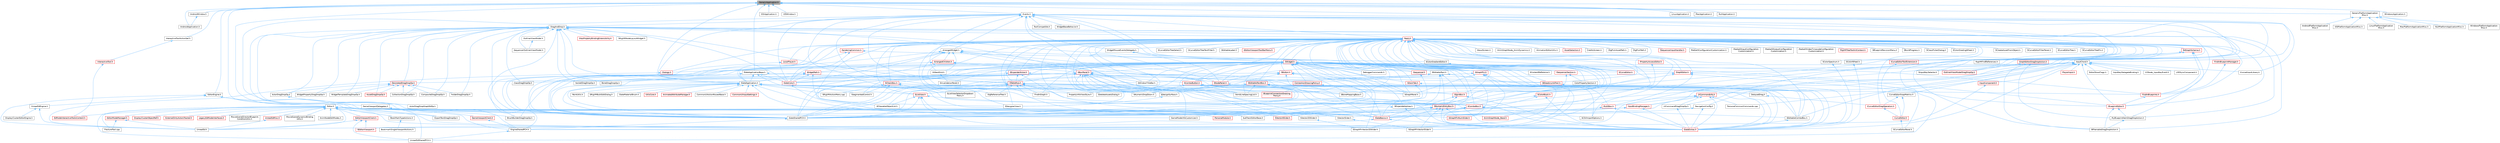 digraph "GenericApplication.h"
{
 // INTERACTIVE_SVG=YES
 // LATEX_PDF_SIZE
  bgcolor="transparent";
  edge [fontname=Helvetica,fontsize=10,labelfontname=Helvetica,labelfontsize=10];
  node [fontname=Helvetica,fontsize=10,shape=box,height=0.2,width=0.4];
  Node1 [id="Node000001",label="GenericApplication.h",height=0.2,width=0.4,color="gray40", fillcolor="grey60", style="filled", fontcolor="black",tooltip=" "];
  Node1 -> Node2 [id="edge1_Node000001_Node000002",dir="back",color="steelblue1",style="solid",tooltip=" "];
  Node2 [id="Node000002",label="AndroidApplication.h",height=0.2,width=0.4,color="grey40", fillcolor="white", style="filled",URL="$dd/de4/AndroidApplication_8h.html",tooltip=" "];
  Node1 -> Node3 [id="edge2_Node000001_Node000003",dir="back",color="steelblue1",style="solid",tooltip=" "];
  Node3 [id="Node000003",label="AndroidWindow.h",height=0.2,width=0.4,color="grey40", fillcolor="white", style="filled",URL="$d8/d2f/AndroidWindow_8h.html",tooltip=" "];
  Node3 -> Node2 [id="edge3_Node000003_Node000002",dir="back",color="steelblue1",style="solid",tooltip=" "];
  Node1 -> Node4 [id="edge4_Node000001_Node000004",dir="back",color="steelblue1",style="solid",tooltip=" "];
  Node4 [id="Node000004",label="EditorEngine.h",height=0.2,width=0.4,color="grey40", fillcolor="white", style="filled",URL="$da/d0c/EditorEngine_8h.html",tooltip=" "];
  Node4 -> Node5 [id="edge5_Node000004_Node000005",dir="back",color="steelblue1",style="solid",tooltip=" "];
  Node5 [id="Node000005",label="BookMarkTypeActions.h",height=0.2,width=0.4,color="grey40", fillcolor="white", style="filled",URL="$d0/d2f/BookMarkTypeActions_8h.html",tooltip=" "];
  Node5 -> Node6 [id="edge6_Node000005_Node000006",dir="back",color="steelblue1",style="solid",tooltip=" "];
  Node6 [id="Node000006",label="BookmarkSingleViewportActions.h",height=0.2,width=0.4,color="grey40", fillcolor="white", style="filled",URL="$d3/dd5/BookmarkSingleViewportActions_8h.html",tooltip=" "];
  Node4 -> Node7 [id="edge7_Node000004_Node000007",dir="back",color="steelblue1",style="solid",tooltip=" "];
  Node7 [id="Node000007",label="Editor.h",height=0.2,width=0.4,color="grey40", fillcolor="white", style="filled",URL="$de/d6e/Editor_8h.html",tooltip=" "];
  Node7 -> Node8 [id="edge8_Node000007_Node000008",dir="back",color="steelblue1",style="solid",tooltip=" "];
  Node8 [id="Node000008",label="AnimGraphNode_Base.h",height=0.2,width=0.4,color="red", fillcolor="#FFF0F0", style="filled",URL="$d0/dfb/AnimGraphNode__Base_8h.html",tooltip=" "];
  Node7 -> Node100 [id="edge9_Node000007_Node000100",dir="back",color="steelblue1",style="solid",tooltip=" "];
  Node100 [id="Node000100",label="AnimNodeEditModes.h",height=0.2,width=0.4,color="grey40", fillcolor="white", style="filled",URL="$db/dde/AnimNodeEditModes_8h.html",tooltip=" "];
  Node7 -> Node5 [id="edge10_Node000007_Node000005",dir="back",color="steelblue1",style="solid",tooltip=" "];
  Node7 -> Node101 [id="edge11_Node000007_Node000101",dir="back",color="steelblue1",style="solid",tooltip=" "];
  Node101 [id="Node000101",label="BrushBuilderDragDropOp.h",height=0.2,width=0.4,color="grey40", fillcolor="white", style="filled",URL="$d9/d56/BrushBuilderDragDropOp_8h.html",tooltip=" "];
  Node7 -> Node102 [id="edge12_Node000007_Node000102",dir="back",color="steelblue1",style="solid",tooltip=" "];
  Node102 [id="Node000102",label="DisplayClusterObjectRef.h",height=0.2,width=0.4,color="red", fillcolor="#FFF0F0", style="filled",URL="$d9/d87/DisplayClusterObjectRef_8h.html",tooltip=" "];
  Node7 -> Node110 [id="edge13_Node000007_Node000110",dir="back",color="steelblue1",style="solid",tooltip=" "];
  Node110 [id="Node000110",label="EdModeInteractiveToolsContext.h",height=0.2,width=0.4,color="red", fillcolor="#FFF0F0", style="filled",URL="$d7/da4/EdModeInteractiveToolsContext_8h.html",tooltip=" "];
  Node7 -> Node113 [id="edge14_Node000007_Node000113",dir="back",color="steelblue1",style="solid",tooltip=" "];
  Node113 [id="Node000113",label="EditorModeManager.h",height=0.2,width=0.4,color="red", fillcolor="#FFF0F0", style="filled",URL="$d9/dca/EditorModeManager_8h.html",tooltip=" "];
  Node113 -> Node112 [id="edge15_Node000113_Node000112",dir="back",color="steelblue1",style="solid",tooltip=" "];
  Node112 [id="Node000112",label="FractureTool.cpp",height=0.2,width=0.4,color="grey40", fillcolor="white", style="filled",URL="$dc/d9a/FractureTool_8cpp.html",tooltip=" "];
  Node113 -> Node117 [id="edge16_Node000113_Node000117",dir="back",color="steelblue1",style="solid",tooltip=" "];
  Node117 [id="Node000117",label="UnrealEd.h",height=0.2,width=0.4,color="grey40", fillcolor="white", style="filled",URL="$d2/d5f/UnrealEd_8h.html",tooltip=" "];
  Node7 -> Node120 [id="edge17_Node000007_Node000120",dir="back",color="steelblue1",style="solid",tooltip=" "];
  Node120 [id="Node000120",label="EditorViewportClient.h",height=0.2,width=0.4,color="red", fillcolor="#FFF0F0", style="filled",URL="$d4/d41/EditorViewportClient_8h.html",tooltip=" "];
  Node120 -> Node129 [id="edge18_Node000120_Node000129",dir="back",color="steelblue1",style="solid",tooltip=" "];
  Node129 [id="Node000129",label="SEditorViewport.h",height=0.2,width=0.4,color="red", fillcolor="#FFF0F0", style="filled",URL="$dd/de0/SEditorViewport_8h.html",tooltip=" "];
  Node120 -> Node117 [id="edge19_Node000120_Node000117",dir="back",color="steelblue1",style="solid",tooltip=" "];
  Node120 -> Node140 [id="edge20_Node000120_Node000140",dir="back",color="steelblue1",style="solid",tooltip=" "];
  Node140 [id="Node000140",label="UnrealEdSharedPCH.h",height=0.2,width=0.4,color="grey40", fillcolor="white", style="filled",URL="$d1/de6/UnrealEdSharedPCH_8h.html",tooltip=" "];
  Node7 -> Node141 [id="edge21_Node000007_Node000141",dir="back",color="steelblue1",style="solid",tooltip=" "];
  Node141 [id="Node000141",label="ExportTextDragDropOp.h",height=0.2,width=0.4,color="grey40", fillcolor="white", style="filled",URL="$de/d5c/ExportTextDragDropOp_8h.html",tooltip=" "];
  Node7 -> Node142 [id="edge22_Node000007_Node000142",dir="back",color="steelblue1",style="solid",tooltip=" "];
  Node142 [id="Node000142",label="ExternalDirtyActorsTracker.h",height=0.2,width=0.4,color="red", fillcolor="#FFF0F0", style="filled",URL="$db/d89/ExternalDirtyActorsTracker_8h.html",tooltip=" "];
  Node7 -> Node112 [id="edge23_Node000007_Node000112",dir="back",color="steelblue1",style="solid",tooltip=" "];
  Node7 -> Node161 [id="edge24_Node000007_Node000161",dir="back",color="steelblue1",style="solid",tooltip=" "];
  Node161 [id="Node000161",label="GameModeInfoCustomizer.h",height=0.2,width=0.4,color="grey40", fillcolor="white", style="filled",URL="$d5/df3/GameModeInfoCustomizer_8h.html",tooltip=" "];
  Node7 -> Node162 [id="edge25_Node000007_Node000162",dir="back",color="steelblue1",style="solid",tooltip=" "];
  Node162 [id="Node000162",label="LegacyEdModeInterfaces.h",height=0.2,width=0.4,color="red", fillcolor="#FFF0F0", style="filled",URL="$da/d0a/LegacyEdModeInterfaces_8h.html",tooltip=" "];
  Node7 -> Node169 [id="edge26_Node000007_Node000169",dir="back",color="steelblue1",style="solid",tooltip=" "];
  Node169 [id="Node000169",label="MovieSceneDirectorBlueprint\lConditionUtils.h",height=0.2,width=0.4,color="grey40", fillcolor="white", style="filled",URL="$d4/d8a/MovieSceneDirectorBlueprintConditionUtils_8h.html",tooltip=" "];
  Node7 -> Node170 [id="edge27_Node000007_Node000170",dir="back",color="steelblue1",style="solid",tooltip=" "];
  Node170 [id="Node000170",label="MovieSceneDynamicBinding\lUtils.h",height=0.2,width=0.4,color="grey40", fillcolor="white", style="filled",URL="$df/dce/MovieSceneDynamicBindingUtils_8h.html",tooltip=" "];
  Node7 -> Node171 [id="edge28_Node000007_Node000171",dir="back",color="steelblue1",style="solid",tooltip=" "];
  Node171 [id="Node000171",label="PersonaModule.h",height=0.2,width=0.4,color="red", fillcolor="#FFF0F0", style="filled",URL="$de/d74/PersonaModule_8h.html",tooltip=" "];
  Node7 -> Node173 [id="edge29_Node000007_Node000173",dir="back",color="steelblue1",style="solid",tooltip=" "];
  Node173 [id="Node000173",label="SGraphPinNumSlider.h",height=0.2,width=0.4,color="red", fillcolor="#FFF0F0", style="filled",URL="$d5/d00/SGraphPinNumSlider_8h.html",tooltip=" "];
  Node7 -> Node175 [id="edge30_Node000007_Node000175",dir="back",color="steelblue1",style="solid",tooltip=" "];
  Node175 [id="Node000175",label="SGraphPinVector2DSlider.h",height=0.2,width=0.4,color="grey40", fillcolor="white", style="filled",URL="$d7/d05/SGraphPinVector2DSlider_8h.html",tooltip=" "];
  Node7 -> Node176 [id="edge31_Node000007_Node000176",dir="back",color="steelblue1",style="solid",tooltip=" "];
  Node176 [id="Node000176",label="SGraphPinVectorSlider.h",height=0.2,width=0.4,color="grey40", fillcolor="white", style="filled",URL="$dc/d38/SGraphPinVectorSlider_8h.html",tooltip=" "];
  Node7 -> Node177 [id="edge32_Node000007_Node000177",dir="back",color="steelblue1",style="solid",tooltip=" "];
  Node177 [id="Node000177",label="SVector2DSlider.h",height=0.2,width=0.4,color="grey40", fillcolor="white", style="filled",URL="$de/d67/SVector2DSlider_8h.html",tooltip=" "];
  Node177 -> Node175 [id="edge33_Node000177_Node000175",dir="back",color="steelblue1",style="solid",tooltip=" "];
  Node7 -> Node178 [id="edge34_Node000007_Node000178",dir="back",color="steelblue1",style="solid",tooltip=" "];
  Node178 [id="Node000178",label="SVector4Slider.h",height=0.2,width=0.4,color="red", fillcolor="#FFF0F0", style="filled",URL="$d4/dec/SVector4Slider_8h.html",tooltip=" "];
  Node7 -> Node180 [id="edge35_Node000007_Node000180",dir="back",color="steelblue1",style="solid",tooltip=" "];
  Node180 [id="Node000180",label="SVectorSlider.h",height=0.2,width=0.4,color="grey40", fillcolor="white", style="filled",URL="$d2/db5/SVectorSlider_8h.html",tooltip=" "];
  Node180 -> Node176 [id="edge36_Node000180_Node000176",dir="back",color="steelblue1",style="solid",tooltip=" "];
  Node7 -> Node181 [id="edge37_Node000007_Node000181",dir="back",color="steelblue1",style="solid",tooltip=" "];
  Node181 [id="Node000181",label="SubTrackEditorBase.h",height=0.2,width=0.4,color="grey40", fillcolor="white", style="filled",URL="$db/d33/SubTrackEditorBase_8h.html",tooltip=" "];
  Node7 -> Node117 [id="edge38_Node000007_Node000117",dir="back",color="steelblue1",style="solid",tooltip=" "];
  Node7 -> Node182 [id="edge39_Node000007_Node000182",dir="back",color="steelblue1",style="solid",tooltip=" "];
  Node182 [id="Node000182",label="UnrealEdMisc.h",height=0.2,width=0.4,color="red", fillcolor="#FFF0F0", style="filled",URL="$da/d70/UnrealEdMisc_8h.html",tooltip=" "];
  Node182 -> Node117 [id="edge40_Node000182_Node000117",dir="back",color="steelblue1",style="solid",tooltip=" "];
  Node7 -> Node140 [id="edge41_Node000007_Node000140",dir="back",color="steelblue1",style="solid",tooltip=" "];
  Node4 -> Node117 [id="edge42_Node000004_Node000117",dir="back",color="steelblue1",style="solid",tooltip=" "];
  Node4 -> Node241 [id="edge43_Node000004_Node000241",dir="back",color="steelblue1",style="solid",tooltip=" "];
  Node241 [id="Node000241",label="UnrealEdEngine.h",height=0.2,width=0.4,color="grey40", fillcolor="white", style="filled",URL="$d2/d51/UnrealEdEngine_8h.html",tooltip=" "];
  Node241 -> Node242 [id="edge44_Node000241_Node000242",dir="back",color="steelblue1",style="solid",tooltip=" "];
  Node242 [id="Node000242",label="DisplayClusterEditorEngine.h",height=0.2,width=0.4,color="grey40", fillcolor="white", style="filled",URL="$d3/d58/DisplayClusterEditorEngine_8h.html",tooltip=" "];
  Node241 -> Node117 [id="edge45_Node000241_Node000117",dir="back",color="steelblue1",style="solid",tooltip=" "];
  Node4 -> Node140 [id="edge46_Node000004_Node000140",dir="back",color="steelblue1",style="solid",tooltip=" "];
  Node1 -> Node243 [id="edge47_Node000001_Node000243",dir="back",color="steelblue1",style="solid",tooltip=" "];
  Node243 [id="Node000243",label="EngineSharedPCH.h",height=0.2,width=0.4,color="grey40", fillcolor="white", style="filled",URL="$dc/dbb/EngineSharedPCH_8h.html",tooltip=" "];
  Node243 -> Node140 [id="edge48_Node000243_Node000140",dir="back",color="steelblue1",style="solid",tooltip=" "];
  Node1 -> Node244 [id="edge49_Node000001_Node000244",dir="back",color="steelblue1",style="solid",tooltip=" "];
  Node244 [id="Node000244",label="Events.h",height=0.2,width=0.4,color="grey40", fillcolor="white", style="filled",URL="$d0/dbb/Events_8h.html",tooltip=" "];
  Node244 -> Node245 [id="edge50_Node000244_Node000245",dir="back",color="steelblue1",style="solid",tooltip=" "];
  Node245 [id="Node000245",label="ArrangedWidget.h",height=0.2,width=0.4,color="grey40", fillcolor="white", style="filled",URL="$d9/dca/ArrangedWidget_8h.html",tooltip=" "];
  Node245 -> Node246 [id="edge51_Node000245_Node000246",dir="back",color="steelblue1",style="solid",tooltip=" "];
  Node246 [id="Node000246",label="ArrangedChildren.h",height=0.2,width=0.4,color="red", fillcolor="#FFF0F0", style="filled",URL="$d6/d71/ArrangedChildren_8h.html",tooltip=" "];
  Node246 -> Node315 [id="edge52_Node000246_Node000315",dir="back",color="steelblue1",style="solid",tooltip=" "];
  Node315 [id="Node000315",label="SBoxPanel.h",height=0.2,width=0.4,color="red", fillcolor="#FFF0F0", style="filled",URL="$d8/de6/SBoxPanel_8h.html",tooltip=" "];
  Node315 -> Node316 [id="edge53_Node000315_Node000316",dir="back",color="steelblue1",style="solid",tooltip=" "];
  Node316 [id="Node000316",label="BoneDragDropOp.h",height=0.2,width=0.4,color="grey40", fillcolor="white", style="filled",URL="$d9/dba/BoneDragDropOp_8h.html",tooltip=" "];
  Node315 -> Node317 [id="edge54_Node000315_Node000317",dir="back",color="steelblue1",style="solid",tooltip=" "];
  Node317 [id="Node000317",label="ClassDragDropOp.h",height=0.2,width=0.4,color="grey40", fillcolor="white", style="filled",URL="$d5/d37/ClassDragDropOp_8h.html",tooltip=" "];
  Node315 -> Node321 [id="edge55_Node000315_Node000321",dir="back",color="steelblue1",style="solid",tooltip=" "];
  Node321 [id="Node000321",label="DecoratedDragDropOp.h",height=0.2,width=0.4,color="red", fillcolor="#FFF0F0", style="filled",URL="$d6/d6a/DecoratedDragDropOp_8h.html",tooltip=" "];
  Node321 -> Node322 [id="edge56_Node000321_Node000322",dir="back",color="steelblue1",style="solid",tooltip=" "];
  Node322 [id="Node000322",label="ActorDragDropOp.h",height=0.2,width=0.4,color="grey40", fillcolor="white", style="filled",URL="$dd/d1a/ActorDragDropOp_8h.html",tooltip=" "];
  Node322 -> Node323 [id="edge57_Node000322_Node000323",dir="back",color="steelblue1",style="solid",tooltip=" "];
  Node323 [id="Node000323",label="ActorDragDropGraphEdOp.h",height=0.2,width=0.4,color="grey40", fillcolor="white", style="filled",URL="$d0/d9b/ActorDragDropGraphEdOp_8h.html",tooltip=" "];
  Node321 -> Node324 [id="edge58_Node000321_Node000324",dir="back",color="steelblue1",style="solid",tooltip=" "];
  Node324 [id="Node000324",label="AssetDragDropOp.h",height=0.2,width=0.4,color="red", fillcolor="#FFF0F0", style="filled",URL="$df/dda/AssetDragDropOp_8h.html",tooltip=" "];
  Node321 -> Node326 [id="edge59_Node000321_Node000326",dir="back",color="steelblue1",style="solid",tooltip=" "];
  Node326 [id="Node000326",label="CollectionDragDropOp.h",height=0.2,width=0.4,color="grey40", fillcolor="white", style="filled",URL="$d6/d23/CollectionDragDropOp_8h.html",tooltip=" "];
  Node321 -> Node327 [id="edge60_Node000321_Node000327",dir="back",color="steelblue1",style="solid",tooltip=" "];
  Node327 [id="Node000327",label="CompositeDragDropOp.h",height=0.2,width=0.4,color="grey40", fillcolor="white", style="filled",URL="$dd/d84/CompositeDragDropOp_8h.html",tooltip=" "];
  Node321 -> Node328 [id="edge61_Node000321_Node000328",dir="back",color="steelblue1",style="solid",tooltip=" "];
  Node328 [id="Node000328",label="FolderDragDropOp.h",height=0.2,width=0.4,color="grey40", fillcolor="white", style="filled",URL="$d9/d22/FolderDragDropOp_8h.html",tooltip=" "];
  Node321 -> Node336 [id="edge62_Node000321_Node000336",dir="back",color="steelblue1",style="solid",tooltip=" "];
  Node336 [id="Node000336",label="WidgetPropertyDragDropOp.h",height=0.2,width=0.4,color="grey40", fillcolor="white", style="filled",URL="$dc/d6e/WidgetPropertyDragDropOp_8h.html",tooltip=" "];
  Node321 -> Node337 [id="edge63_Node000321_Node000337",dir="back",color="steelblue1",style="solid",tooltip=" "];
  Node337 [id="Node000337",label="WidgetTemplateDragDropOp.h",height=0.2,width=0.4,color="grey40", fillcolor="white", style="filled",URL="$dc/d8f/WidgetTemplateDragDropOp_8h.html",tooltip=" "];
  Node315 -> Node161 [id="edge64_Node000315_Node000161",dir="back",color="steelblue1",style="solid",tooltip=" "];
  Node315 -> Node351 [id="edge65_Node000315_Node000351",dir="back",color="steelblue1",style="solid",tooltip=" "];
  Node351 [id="Node000351",label="SBreadcrumbTrail.h",height=0.2,width=0.4,color="red", fillcolor="#FFF0F0", style="filled",URL="$d4/de2/SBreadcrumbTrail_8h.html",tooltip=" "];
  Node351 -> Node313 [id="edge66_Node000351_Node000313",dir="back",color="steelblue1",style="solid",tooltip=" "];
  Node313 [id="Node000313",label="SlateExtras.h",height=0.2,width=0.4,color="red", fillcolor="#FFF0F0", style="filled",URL="$d8/dec/SlateExtras_8h.html",tooltip=" "];
  Node315 -> Node355 [id="edge67_Node000315_Node000355",dir="back",color="steelblue1",style="solid",tooltip=" "];
  Node355 [id="Node000355",label="SComboButton.h",height=0.2,width=0.4,color="red", fillcolor="#FFF0F0", style="filled",URL="$dc/d43/SComboButton_8h.html",tooltip=" "];
  Node355 -> Node359 [id="edge68_Node000355_Node000359",dir="back",color="steelblue1",style="solid",tooltip=" "];
  Node359 [id="Node000359",label="SBoneMappingBase.h",height=0.2,width=0.4,color="grey40", fillcolor="white", style="filled",URL="$d7/d49/SBoneMappingBase_8h.html",tooltip=" "];
  Node355 -> Node360 [id="edge69_Node000355_Node000360",dir="back",color="steelblue1",style="solid",tooltip=" "];
  Node360 [id="Node000360",label="SComboBox.h",height=0.2,width=0.4,color="red", fillcolor="#FFF0F0", style="filled",URL="$d2/dd5/SComboBox_8h.html",tooltip=" "];
  Node360 -> Node369 [id="edge70_Node000360_Node000369",dir="back",color="steelblue1",style="solid",tooltip=" "];
  Node369 [id="Node000369",label="SCSVImportOptions.h",height=0.2,width=0.4,color="grey40", fillcolor="white", style="filled",URL="$d7/dfe/SCSVImportOptions_8h.html",tooltip=" "];
  Node360 -> Node370 [id="edge71_Node000360_Node000370",dir="back",color="steelblue1",style="solid",tooltip=" "];
  Node370 [id="Node000370",label="SEditableComboBox.h",height=0.2,width=0.4,color="grey40", fillcolor="white", style="filled",URL="$d0/d8c/SEditableComboBox_8h.html",tooltip=" "];
  Node370 -> Node313 [id="edge72_Node000370_Node000313",dir="back",color="steelblue1",style="solid",tooltip=" "];
  Node360 -> Node311 [id="edge73_Node000360_Node000311",dir="back",color="steelblue1",style="solid",tooltip=" "];
  Node311 [id="Node000311",label="SlateBasics.h",height=0.2,width=0.4,color="red", fillcolor="#FFF0F0", style="filled",URL="$da/d2f/SlateBasics_8h.html",tooltip=" "];
  Node311 -> Node313 [id="edge74_Node000311_Node000313",dir="back",color="steelblue1",style="solid",tooltip=" "];
  Node311 -> Node117 [id="edge75_Node000311_Node000117",dir="back",color="steelblue1",style="solid",tooltip=" "];
  Node360 -> Node313 [id="edge76_Node000360_Node000313",dir="back",color="steelblue1",style="solid",tooltip=" "];
  Node360 -> Node314 [id="edge77_Node000360_Node000314",dir="back",color="steelblue1",style="solid",tooltip=" "];
  Node314 [id="Node000314",label="SlateSharedPCH.h",height=0.2,width=0.4,color="grey40", fillcolor="white", style="filled",URL="$d1/dfc/SlateSharedPCH_8h.html",tooltip=" "];
  Node314 -> Node243 [id="edge78_Node000314_Node000243",dir="back",color="steelblue1",style="solid",tooltip=" "];
  Node355 -> Node387 [id="edge79_Node000355_Node000387",dir="back",color="steelblue1",style="solid",tooltip=" "];
  Node387 [id="Node000387",label="SGridLineSpacingList.h",height=0.2,width=0.4,color="grey40", fillcolor="white", style="filled",URL="$db/d48/SGridLineSpacingList_8h.html",tooltip=" "];
  Node355 -> Node388 [id="edge80_Node000355_Node000388",dir="back",color="steelblue1",style="solid",tooltip=" "];
  Node388 [id="Node000388",label="SNumericDropDown.h",height=0.2,width=0.4,color="grey40", fillcolor="white", style="filled",URL="$d3/d12/SNumericDropDown_8h.html",tooltip=" "];
  Node355 -> Node311 [id="edge81_Node000355_Node000311",dir="back",color="steelblue1",style="solid",tooltip=" "];
  Node355 -> Node313 [id="edge82_Node000355_Node000313",dir="back",color="steelblue1",style="solid",tooltip=" "];
  Node355 -> Node314 [id="edge83_Node000355_Node000314",dir="back",color="steelblue1",style="solid",tooltip=" "];
  Node315 -> Node370 [id="edge84_Node000315_Node000370",dir="back",color="steelblue1",style="solid",tooltip=" "];
  Node315 -> Node387 [id="edge85_Node000315_Node000387",dir="back",color="steelblue1",style="solid",tooltip=" "];
  Node315 -> Node388 [id="edge86_Node000315_Node000388",dir="back",color="steelblue1",style="solid",tooltip=" "];
  Node315 -> Node392 [id="edge87_Node000315_Node000392",dir="back",color="steelblue1",style="solid",tooltip=" "];
  Node392 [id="Node000392",label="SNumericEntryBox.h",height=0.2,width=0.4,color="red", fillcolor="#FFF0F0", style="filled",URL="$d8/d1a/SNumericEntryBox_8h.html",tooltip=" "];
  Node392 -> Node173 [id="edge88_Node000392_Node000173",dir="back",color="steelblue1",style="solid",tooltip=" "];
  Node392 -> Node175 [id="edge89_Node000392_Node000175",dir="back",color="steelblue1",style="solid",tooltip=" "];
  Node392 -> Node176 [id="edge90_Node000392_Node000176",dir="back",color="steelblue1",style="solid",tooltip=" "];
  Node392 -> Node177 [id="edge91_Node000392_Node000177",dir="back",color="steelblue1",style="solid",tooltip=" "];
  Node392 -> Node178 [id="edge92_Node000392_Node000178",dir="back",color="steelblue1",style="solid",tooltip=" "];
  Node392 -> Node180 [id="edge93_Node000392_Node000180",dir="back",color="steelblue1",style="solid",tooltip=" "];
  Node392 -> Node313 [id="edge94_Node000392_Node000313",dir="back",color="steelblue1",style="solid",tooltip=" "];
  Node315 -> Node402 [id="edge95_Node000315_Node000402",dir="back",color="steelblue1",style="solid",tooltip=" "];
  Node402 [id="Node000402",label="SSegmentedControl.h",height=0.2,width=0.4,color="grey40", fillcolor="white", style="filled",URL="$d3/d4f/SSegmentedControl_8h.html",tooltip=" "];
  Node315 -> Node403 [id="edge96_Node000315_Node000403",dir="back",color="steelblue1",style="solid",tooltip=" "];
  Node403 [id="Node000403",label="SSpinBox.h",height=0.2,width=0.4,color="red", fillcolor="#FFF0F0", style="filled",URL="$d5/da5/SSpinBox_8h.html",tooltip=" "];
  Node403 -> Node392 [id="edge97_Node000403_Node000392",dir="back",color="steelblue1",style="solid",tooltip=" "];
  Node403 -> Node311 [id="edge98_Node000403_Node000311",dir="back",color="steelblue1",style="solid",tooltip=" "];
  Node403 -> Node313 [id="edge99_Node000403_Node000313",dir="back",color="steelblue1",style="solid",tooltip=" "];
  Node315 -> Node405 [id="edge100_Node000315_Node000405",dir="back",color="steelblue1",style="solid",tooltip=" "];
  Node405 [id="Node000405",label="STableRow.h",height=0.2,width=0.4,color="red", fillcolor="#FFF0F0", style="filled",URL="$d8/d43/STableRow_8h.html",tooltip=" "];
  Node405 -> Node411 [id="edge101_Node000405_Node000411",dir="back",color="steelblue1",style="solid",tooltip=" "];
  Node411 [id="Node000411",label="DlgReferenceTree.h",height=0.2,width=0.4,color="grey40", fillcolor="white", style="filled",URL="$db/dd3/DlgReferenceTree_8h.html",tooltip=" "];
  Node405 -> Node412 [id="edge102_Node000405_Node000412",dir="back",color="steelblue1",style="solid",tooltip=" "];
  Node412 [id="Node000412",label="FindInBlueprints.h",height=0.2,width=0.4,color="red", fillcolor="#FFF0F0", style="filled",URL="$d0/d27/FindInBlueprints_8h.html",tooltip=" "];
  Node412 -> Node185 [id="edge103_Node000412_Node000185",dir="back",color="steelblue1",style="solid",tooltip=" "];
  Node185 [id="Node000185",label="BlueprintEditor.h",height=0.2,width=0.4,color="red", fillcolor="#FFF0F0", style="filled",URL="$df/d7d/BlueprintEditor_8h.html",tooltip=" "];
  Node185 -> Node186 [id="edge104_Node000185_Node000186",dir="back",color="steelblue1",style="solid",tooltip=" "];
  Node186 [id="Node000186",label="BPVariableDragDropAction.h",height=0.2,width=0.4,color="grey40", fillcolor="white", style="filled",URL="$dd/d23/BPVariableDragDropAction_8h.html",tooltip=" "];
  Node185 -> Node191 [id="edge105_Node000185_Node000191",dir="back",color="steelblue1",style="solid",tooltip=" "];
  Node191 [id="Node000191",label="MyBlueprintItemDragDropAction.h",height=0.2,width=0.4,color="grey40", fillcolor="white", style="filled",URL="$da/d11/MyBlueprintItemDragDropAction_8h.html",tooltip=" "];
  Node191 -> Node186 [id="edge106_Node000191_Node000186",dir="back",color="steelblue1",style="solid",tooltip=" "];
  Node405 -> Node200 [id="edge107_Node000405_Node000200",dir="back",color="steelblue1",style="solid",tooltip=" "];
  Node200 [id="Node000200",label="FindInGraph.h",height=0.2,width=0.4,color="grey40", fillcolor="white", style="filled",URL="$de/d36/FindInGraph_8h.html",tooltip=" "];
  Node405 -> Node472 [id="edge108_Node000405_Node000472",dir="back",color="steelblue1",style="solid",tooltip=" "];
  Node472 [id="Node000472",label="PropertyInfoViewStyle.h",height=0.2,width=0.4,color="grey40", fillcolor="white", style="filled",URL="$d0/da8/PropertyInfoViewStyle_8h.html",tooltip=" "];
  Node405 -> Node359 [id="edge109_Node000405_Node000359",dir="back",color="steelblue1",style="solid",tooltip=" "];
  Node405 -> Node360 [id="edge110_Node000405_Node000360",dir="back",color="steelblue1",style="solid",tooltip=" "];
  Node405 -> Node475 [id="edge111_Node000405_Node000475",dir="back",color="steelblue1",style="solid",tooltip=" "];
  Node475 [id="Node000475",label="SDeleteAssetsDialog.h",height=0.2,width=0.4,color="grey40", fillcolor="white", style="filled",URL="$d7/d0d/SDeleteAssetsDialog_8h.html",tooltip=" "];
  Node405 -> Node476 [id="edge112_Node000405_Node000476",dir="back",color="steelblue1",style="solid",tooltip=" "];
  Node476 [id="Node000476",label="SFilterableObjectList.h",height=0.2,width=0.4,color="grey40", fillcolor="white", style="filled",URL="$dc/de4/SFilterableObjectList_8h.html",tooltip=" "];
  Node405 -> Node487 [id="edge113_Node000405_Node000487",dir="back",color="steelblue1",style="solid",tooltip=" "];
  Node487 [id="Node000487",label="SListView.h",height=0.2,width=0.4,color="red", fillcolor="#FFF0F0", style="filled",URL="$db/db5/SListView_8h.html",tooltip=" "];
  Node487 -> Node360 [id="edge114_Node000487_Node000360",dir="back",color="steelblue1",style="solid",tooltip=" "];
  Node487 -> Node476 [id="edge115_Node000487_Node000476",dir="back",color="steelblue1",style="solid",tooltip=" "];
  Node487 -> Node311 [id="edge116_Node000487_Node000311",dir="back",color="steelblue1",style="solid",tooltip=" "];
  Node487 -> Node313 [id="edge117_Node000487_Node000313",dir="back",color="steelblue1",style="solid",tooltip=" "];
  Node487 -> Node314 [id="edge118_Node000487_Node000314",dir="back",color="steelblue1",style="solid",tooltip=" "];
  Node405 -> Node511 [id="edge119_Node000405_Node000511",dir="back",color="steelblue1",style="solid",tooltip=" "];
  Node511 [id="Node000511",label="SListViewSelectorDropdown\lMenu.h",height=0.2,width=0.4,color="grey40", fillcolor="white", style="filled",URL="$d4/dc9/SListViewSelectorDropdownMenu_8h.html",tooltip=" "];
  Node405 -> Node311 [id="edge120_Node000405_Node000311",dir="back",color="steelblue1",style="solid",tooltip=" "];
  Node405 -> Node313 [id="edge121_Node000405_Node000313",dir="back",color="steelblue1",style="solid",tooltip=" "];
  Node405 -> Node314 [id="edge122_Node000405_Node000314",dir="back",color="steelblue1",style="solid",tooltip=" "];
  Node315 -> Node177 [id="edge123_Node000315_Node000177",dir="back",color="steelblue1",style="solid",tooltip=" "];
  Node315 -> Node178 [id="edge124_Node000315_Node000178",dir="back",color="steelblue1",style="solid",tooltip=" "];
  Node315 -> Node180 [id="edge125_Node000315_Node000180",dir="back",color="steelblue1",style="solid",tooltip=" "];
  Node315 -> Node626 [id="edge126_Node000315_Node000626",dir="back",color="steelblue1",style="solid",tooltip=" "];
  Node626 [id="Node000626",label="SWindowTitleBar.h",height=0.2,width=0.4,color="grey40", fillcolor="white", style="filled",URL="$d0/dce/SWindowTitleBar_8h.html",tooltip=" "];
  Node315 -> Node309 [id="edge127_Node000315_Node000309",dir="back",color="steelblue1",style="solid",tooltip=" "];
  Node309 [id="Node000309",label="SlateCore.h",height=0.2,width=0.4,color="red", fillcolor="#FFF0F0", style="filled",URL="$dc/d03/SlateCore_8h.html",tooltip=" "];
  Node309 -> Node311 [id="edge128_Node000309_Node000311",dir="back",color="steelblue1",style="solid",tooltip=" "];
  Node315 -> Node314 [id="edge129_Node000315_Node000314",dir="back",color="steelblue1",style="solid",tooltip=" "];
  Node315 -> Node654 [id="edge130_Node000315_Node000654",dir="back",color="steelblue1",style="solid",tooltip=" "];
  Node654 [id="Node000654",label="SocketDragDropOp.h",height=0.2,width=0.4,color="grey40", fillcolor="white", style="filled",URL="$d2/d53/SocketDragDropOp_8h.html",tooltip=" "];
  Node246 -> Node249 [id="edge131_Node000246_Node000249",dir="back",color="steelblue1",style="solid",tooltip=" "];
  Node249 [id="Node000249",label="SNodePanel.h",height=0.2,width=0.4,color="red", fillcolor="#FFF0F0", style="filled",URL="$da/db1/SNodePanel_8h.html",tooltip=" "];
  Node249 -> Node252 [id="edge132_Node000249_Node000252",dir="back",color="steelblue1",style="solid",tooltip=" "];
  Node252 [id="Node000252",label="SDesignSurface.h",height=0.2,width=0.4,color="grey40", fillcolor="white", style="filled",URL="$d0/d2a/SDesignSurface_8h.html",tooltip=" "];
  Node252 -> Node196 [id="edge133_Node000252_Node000196",dir="back",color="steelblue1",style="solid",tooltip=" "];
  Node196 [id="Node000196",label="SDesignerView.h",height=0.2,width=0.4,color="grey40", fillcolor="white", style="filled",URL="$d2/d14/SDesignerView_8h.html",tooltip=" "];
  Node249 -> Node271 [id="edge134_Node000249_Node000271",dir="back",color="steelblue1",style="solid",tooltip=" "];
  Node271 [id="Node000271",label="SGraphPanel.h",height=0.2,width=0.4,color="grey40", fillcolor="white", style="filled",URL="$d2/dcf/SGraphPanel_8h.html",tooltip=" "];
  Node246 -> Node309 [id="edge135_Node000246_Node000309",dir="back",color="steelblue1",style="solid",tooltip=" "];
  Node246 -> Node314 [id="edge136_Node000246_Node000314",dir="back",color="steelblue1",style="solid",tooltip=" "];
  Node245 -> Node274 [id="edge137_Node000245_Node000274",dir="back",color="steelblue1",style="solid",tooltip=" "];
  Node274 [id="Node000274",label="BlueprintConnectionDrawing\lPolicy.h",height=0.2,width=0.4,color="red", fillcolor="#FFF0F0", style="filled",URL="$d2/dfc/BlueprintConnectionDrawingPolicy_8h.html",tooltip=" "];
  Node245 -> Node273 [id="edge138_Node000245_Node000273",dir="back",color="steelblue1",style="solid",tooltip=" "];
  Node273 [id="Node000273",label="ConnectionDrawingPolicy.h",height=0.2,width=0.4,color="red", fillcolor="#FFF0F0", style="filled",URL="$d5/dc8/ConnectionDrawingPolicy_8h.html",tooltip=" "];
  Node273 -> Node274 [id="edge139_Node000273_Node000274",dir="back",color="steelblue1",style="solid",tooltip=" "];
  Node273 -> Node271 [id="edge140_Node000273_Node000271",dir="back",color="steelblue1",style="solid",tooltip=" "];
  Node245 -> Node655 [id="edge141_Node000245_Node000655",dir="back",color="steelblue1",style="solid",tooltip=" "];
  Node655 [id="Node000655",label="HittestGrid.h",height=0.2,width=0.4,color="grey40", fillcolor="white", style="filled",URL="$da/d73/HittestGrid_8h.html",tooltip=" "];
  Node655 -> Node656 [id="edge142_Node000655_Node000656",dir="back",color="steelblue1",style="solid",tooltip=" "];
  Node656 [id="Node000656",label="SInvalidationPanel.h",height=0.2,width=0.4,color="grey40", fillcolor="white", style="filled",URL="$d7/d86/SInvalidationPanel_8h.html",tooltip=" "];
  Node245 -> Node196 [id="edge143_Node000245_Node000196",dir="back",color="steelblue1",style="solid",tooltip=" "];
  Node245 -> Node249 [id="edge144_Node000245_Node000249",dir="back",color="steelblue1",style="solid",tooltip=" "];
  Node245 -> Node657 [id="edge145_Node000245_Node000657",dir="back",color="steelblue1",style="solid",tooltip=" "];
  Node657 [id="Node000657",label="SWidget.h",height=0.2,width=0.4,color="red", fillcolor="#FFF0F0", style="filled",URL="$dc/df5/SWidget_8h.html",tooltip=" "];
  Node657 -> Node274 [id="edge146_Node000657_Node000274",dir="back",color="steelblue1",style="solid",tooltip=" "];
  Node657 -> Node185 [id="edge147_Node000657_Node000185",dir="back",color="steelblue1",style="solid",tooltip=" "];
  Node657 -> Node101 [id="edge148_Node000657_Node000101",dir="back",color="steelblue1",style="solid",tooltip=" "];
  Node657 -> Node273 [id="edge149_Node000657_Node000273",dir="back",color="steelblue1",style="solid",tooltip=" "];
  Node657 -> Node703 [id="edge150_Node000657_Node000703",dir="back",color="steelblue1",style="solid",tooltip=" "];
  Node703 [id="Node000703",label="DebuggerCommands.h",height=0.2,width=0.4,color="grey40", fillcolor="white", style="filled",URL="$dc/da1/DebuggerCommands_8h.html",tooltip=" "];
  Node657 -> Node519 [id="edge151_Node000657_Node000519",dir="back",color="steelblue1",style="solid",tooltip=" "];
  Node519 [id="Node000519",label="Dialogs.h",height=0.2,width=0.4,color="red", fillcolor="#FFF0F0", style="filled",URL="$d2/d5c/Dialogs_8h.html",tooltip=" "];
  Node519 -> Node117 [id="edge152_Node000519_Node000117",dir="back",color="steelblue1",style="solid",tooltip=" "];
  Node657 -> Node412 [id="edge153_Node000657_Node000412",dir="back",color="steelblue1",style="solid",tooltip=" "];
  Node657 -> Node200 [id="edge154_Node000657_Node000200",dir="back",color="steelblue1",style="solid",tooltip=" "];
  Node657 -> Node161 [id="edge155_Node000657_Node000161",dir="back",color="steelblue1",style="solid",tooltip=" "];
  Node657 -> Node704 [id="edge156_Node000657_Node000704",dir="back",color="steelblue1",style="solid",tooltip=" "];
  Node704 [id="Node000704",label="GraphEditor.h",height=0.2,width=0.4,color="red", fillcolor="#FFF0F0", style="filled",URL="$dc/dc5/GraphEditor_8h.html",tooltip=" "];
  Node704 -> Node185 [id="edge157_Node000704_Node000185",dir="back",color="steelblue1",style="solid",tooltip=" "];
  Node704 -> Node271 [id="edge158_Node000704_Node000271",dir="back",color="steelblue1",style="solid",tooltip=" "];
  Node704 -> Node249 [id="edge159_Node000704_Node000249",dir="back",color="steelblue1",style="solid",tooltip=" "];
  Node704 -> Node140 [id="edge160_Node000704_Node000140",dir="back",color="steelblue1",style="solid",tooltip=" "];
  Node657 -> Node655 [id="edge161_Node000657_Node000655",dir="back",color="steelblue1",style="solid",tooltip=" "];
  Node657 -> Node903 [id="edge162_Node000657_Node000903",dir="back",color="steelblue1",style="solid",tooltip=" "];
  Node903 [id="Node000903",label="ISequencer.h",height=0.2,width=0.4,color="red", fillcolor="#FFF0F0", style="filled",URL="$d7/d1d/ISequencer_8h.html",tooltip=" "];
  Node903 -> Node181 [id="edge163_Node000903_Node000181",dir="back",color="steelblue1",style="solid",tooltip=" "];
  Node657 -> Node922 [id="edge164_Node000657_Node000922",dir="back",color="steelblue1",style="solid",tooltip=" "];
  Node922 [id="Node000922",label="ISequencerSection.h",height=0.2,width=0.4,color="red", fillcolor="#FFF0F0", style="filled",URL="$d7/d4b/ISequencerSection_8h.html",tooltip=" "];
  Node922 -> Node924 [id="edge165_Node000922_Node000924",dir="back",color="steelblue1",style="solid",tooltip=" "];
  Node924 [id="Node000924",label="ColorPropertySection.h",height=0.2,width=0.4,color="grey40", fillcolor="white", style="filled",URL="$d9/d2f/ColorPropertySection_8h.html",tooltip=" "];
  Node922 -> Node181 [id="edge166_Node000922_Node000181",dir="back",color="steelblue1",style="solid",tooltip=" "];
  Node657 -> Node672 [id="edge167_Node000657_Node000672",dir="back",color="steelblue1",style="solid",tooltip=" "];
  Node672 [id="Node000672",label="MultiBox.h",height=0.2,width=0.4,color="red", fillcolor="#FFF0F0", style="filled",URL="$d5/d73/MultiBox_8h.html",tooltip=" "];
  Node672 -> Node311 [id="edge168_Node000672_Node000311",dir="back",color="steelblue1",style="solid",tooltip=" "];
  Node672 -> Node313 [id="edge169_Node000672_Node000313",dir="back",color="steelblue1",style="solid",tooltip=" "];
  Node657 -> Node171 [id="edge170_Node000657_Node000171",dir="back",color="steelblue1",style="solid",tooltip=" "];
  Node657 -> Node359 [id="edge171_Node000657_Node000359",dir="back",color="steelblue1",style="solid",tooltip=" "];
  Node657 -> Node315 [id="edge172_Node000657_Node000315",dir="back",color="steelblue1",style="solid",tooltip=" "];
  Node657 -> Node351 [id="edge173_Node000657_Node000351",dir="back",color="steelblue1",style="solid",tooltip=" "];
  Node657 -> Node369 [id="edge174_Node000657_Node000369",dir="back",color="steelblue1",style="solid",tooltip=" "];
  Node657 -> Node769 [id="edge175_Node000657_Node000769",dir="back",color="steelblue1",style="solid",tooltip=" "];
  Node769 [id="Node000769",label="SCheckBox.h",height=0.2,width=0.4,color="red", fillcolor="#FFF0F0", style="filled",URL="$d8/d16/SCheckBox_8h.html",tooltip=" "];
  Node769 -> Node392 [id="edge176_Node000769_Node000392",dir="back",color="steelblue1",style="solid",tooltip=" "];
  Node769 -> Node210 [id="edge177_Node000769_Node000210",dir="back",color="steelblue1",style="solid",tooltip=" "];
  Node210 [id="Node000210",label="SRigVMActionMenu.cpp",height=0.2,width=0.4,color="grey40", fillcolor="white", style="filled",URL="$dc/d4c/SRigVMActionMenu_8cpp.html",tooltip=" "];
  Node769 -> Node402 [id="edge178_Node000769_Node000402",dir="back",color="steelblue1",style="solid",tooltip=" "];
  Node769 -> Node311 [id="edge179_Node000769_Node000311",dir="back",color="steelblue1",style="solid",tooltip=" "];
  Node769 -> Node313 [id="edge180_Node000769_Node000313",dir="back",color="steelblue1",style="solid",tooltip=" "];
  Node769 -> Node314 [id="edge181_Node000769_Node000314",dir="back",color="steelblue1",style="solid",tooltip=" "];
  Node657 -> Node360 [id="edge182_Node000657_Node000360",dir="back",color="steelblue1",style="solid",tooltip=" "];
  Node657 -> Node355 [id="edge183_Node000657_Node000355",dir="back",color="steelblue1",style="solid",tooltip=" "];
  Node657 -> Node776 [id="edge184_Node000657_Node000776",dir="back",color="steelblue1",style="solid",tooltip=" "];
  Node776 [id="Node000776",label="SContentReference.h",height=0.2,width=0.4,color="grey40", fillcolor="white", style="filled",URL="$d3/dc5/SContentReference_8h.html",tooltip=" "];
  Node657 -> Node779 [id="edge185_Node000657_Node000779",dir="back",color="steelblue1",style="solid",tooltip=" "];
  Node779 [id="Node000779",label="SCurveEditor.h",height=0.2,width=0.4,color="red", fillcolor="#FFF0F0", style="filled",URL="$db/d9a/SCurveEditor_8h.html",tooltip=" "];
  Node657 -> Node475 [id="edge186_Node000657_Node000475",dir="back",color="steelblue1",style="solid",tooltip=" "];
  Node657 -> Node196 [id="edge187_Node000657_Node000196",dir="back",color="steelblue1",style="solid",tooltip=" "];
  Node657 -> Node642 [id="edge188_Node000657_Node000642",dir="back",color="steelblue1",style="solid",tooltip=" "];
  Node642 [id="Node000642",label="SDockTab.h",height=0.2,width=0.4,color="red", fillcolor="#FFF0F0", style="filled",URL="$d2/d6f/SDockTab_8h.html",tooltip=" "];
  Node642 -> Node313 [id="edge189_Node000642_Node000313",dir="back",color="steelblue1",style="solid",tooltip=" "];
  Node642 -> Node314 [id="edge190_Node000642_Node000314",dir="back",color="steelblue1",style="solid",tooltip=" "];
  Node657 -> Node926 [id="edge191_Node000657_Node000926",dir="back",color="steelblue1",style="solid",tooltip=" "];
  Node926 [id="Node000926",label="SEditableText.h",height=0.2,width=0.4,color="grey40", fillcolor="white", style="filled",URL="$df/df7/SEditableText_8h.html",tooltip=" "];
  Node926 -> Node732 [id="edge192_Node000926_Node000732",dir="back",color="steelblue1",style="solid",tooltip=" "];
  Node732 [id="Node000732",label="SEditableTextBox.h",height=0.2,width=0.4,color="red", fillcolor="#FFF0F0", style="filled",URL="$df/dd0/SEditableTextBox_8h.html",tooltip=" "];
  Node732 -> Node370 [id="edge193_Node000732_Node000370",dir="back",color="steelblue1",style="solid",tooltip=" "];
  Node732 -> Node387 [id="edge194_Node000732_Node000387",dir="back",color="steelblue1",style="solid",tooltip=" "];
  Node732 -> Node388 [id="edge195_Node000732_Node000388",dir="back",color="steelblue1",style="solid",tooltip=" "];
  Node732 -> Node311 [id="edge196_Node000732_Node000311",dir="back",color="steelblue1",style="solid",tooltip=" "];
  Node732 -> Node313 [id="edge197_Node000732_Node000313",dir="back",color="steelblue1",style="solid",tooltip=" "];
  Node732 -> Node314 [id="edge198_Node000732_Node000314",dir="back",color="steelblue1",style="solid",tooltip=" "];
  Node926 -> Node392 [id="edge199_Node000926_Node000392",dir="back",color="steelblue1",style="solid",tooltip=" "];
  Node926 -> Node403 [id="edge200_Node000926_Node000403",dir="back",color="steelblue1",style="solid",tooltip=" "];
  Node926 -> Node311 [id="edge201_Node000926_Node000311",dir="back",color="steelblue1",style="solid",tooltip=" "];
  Node926 -> Node313 [id="edge202_Node000926_Node000313",dir="back",color="steelblue1",style="solid",tooltip=" "];
  Node926 -> Node314 [id="edge203_Node000926_Node000314",dir="back",color="steelblue1",style="solid",tooltip=" "];
  Node657 -> Node789 [id="edge204_Node000657_Node000789",dir="back",color="steelblue1",style="solid",tooltip=" "];
  Node789 [id="Node000789",label="SExpandableArea.h",height=0.2,width=0.4,color="grey40", fillcolor="white", style="filled",URL="$da/d6a/SExpandableArea_8h.html",tooltip=" "];
  Node789 -> Node313 [id="edge205_Node000789_Node000313",dir="back",color="steelblue1",style="solid",tooltip=" "];
  Node789 -> Node314 [id="edge206_Node000789_Node000314",dir="back",color="steelblue1",style="solid",tooltip=" "];
  Node657 -> Node476 [id="edge207_Node000657_Node000476",dir="back",color="steelblue1",style="solid",tooltip=" "];
  Node657 -> Node271 [id="edge208_Node000657_Node000271",dir="back",color="steelblue1",style="solid",tooltip=" "];
  Node657 -> Node272 [id="edge209_Node000657_Node000272",dir="back",color="steelblue1",style="solid",tooltip=" "];
  Node272 [id="Node000272",label="SGraphPin.h",height=0.2,width=0.4,color="red", fillcolor="#FFF0F0", style="filled",URL="$d1/dd1/SGraphPin_8h.html",tooltip=" "];
  Node272 -> Node273 [id="edge210_Node000272_Node000273",dir="back",color="steelblue1",style="solid",tooltip=" "];
  Node272 -> Node271 [id="edge211_Node000272_Node000271",dir="back",color="steelblue1",style="solid",tooltip=" "];
  Node272 -> Node173 [id="edge212_Node000272_Node000173",dir="back",color="steelblue1",style="solid",tooltip=" "];
  Node272 -> Node175 [id="edge213_Node000272_Node000175",dir="back",color="steelblue1",style="solid",tooltip=" "];
  Node272 -> Node176 [id="edge214_Node000272_Node000176",dir="back",color="steelblue1",style="solid",tooltip=" "];
  Node657 -> Node173 [id="edge215_Node000657_Node000173",dir="back",color="steelblue1",style="solid",tooltip=" "];
  Node657 -> Node175 [id="edge216_Node000657_Node000175",dir="back",color="steelblue1",style="solid",tooltip=" "];
  Node657 -> Node176 [id="edge217_Node000657_Node000176",dir="back",color="steelblue1",style="solid",tooltip=" "];
  Node657 -> Node387 [id="edge218_Node000657_Node000387",dir="back",color="steelblue1",style="solid",tooltip=" "];
  Node657 -> Node656 [id="edge219_Node000657_Node000656",dir="back",color="steelblue1",style="solid",tooltip=" "];
  Node657 -> Node249 [id="edge220_Node000657_Node000249",dir="back",color="steelblue1",style="solid",tooltip=" "];
  Node657 -> Node388 [id="edge221_Node000657_Node000388",dir="back",color="steelblue1",style="solid",tooltip=" "];
  Node657 -> Node392 [id="edge222_Node000657_Node000392",dir="back",color="steelblue1",style="solid",tooltip=" "];
  Node657 -> Node405 [id="edge223_Node000657_Node000405",dir="back",color="steelblue1",style="solid",tooltip=" "];
  Node657 -> Node626 [id="edge224_Node000657_Node000626",dir="back",color="steelblue1",style="solid",tooltip=" "];
  Node657 -> Node540 [id="edge225_Node000657_Node000540",dir="back",color="steelblue1",style="solid",tooltip=" "];
  Node540 [id="Node000540",label="SlateApplication.h",height=0.2,width=0.4,color="grey40", fillcolor="white", style="filled",URL="$db/d28/SlateApplication_8h.html",tooltip=" "];
  Node540 -> Node541 [id="edge226_Node000540_Node000541",dir="back",color="steelblue1",style="solid",tooltip=" "];
  Node541 [id="Node000541",label="AnimatedAttributeManager.h",height=0.2,width=0.4,color="red", fillcolor="#FFF0F0", style="filled",URL="$d8/d68/AnimatedAttributeManager_8h.html",tooltip=" "];
  Node540 -> Node543 [id="edge227_Node000540_Node000543",dir="back",color="steelblue1",style="solid",tooltip=" "];
  Node543 [id="Node000543",label="CommonUIActionRouterBase.h",height=0.2,width=0.4,color="grey40", fillcolor="white", style="filled",URL="$d9/dd5/CommonUIActionRouterBase_8h.html",tooltip=" "];
  Node540 -> Node544 [id="edge228_Node000540_Node000544",dir="back",color="steelblue1",style="solid",tooltip=" "];
  Node544 [id="Node000544",label="CommonUIInputSettings.h",height=0.2,width=0.4,color="red", fillcolor="#FFF0F0", style="filled",URL="$d4/d5b/CommonUIInputSettings_8h.html",tooltip=" "];
  Node540 -> Node546 [id="edge229_Node000540_Node000546",dir="back",color="steelblue1",style="solid",tooltip=" "];
  Node546 [id="Node000546",label="DelayedDrag.h",height=0.2,width=0.4,color="grey40", fillcolor="white", style="filled",URL="$d7/d2b/DelayedDrag_8h.html",tooltip=" "];
  Node546 -> Node547 [id="edge230_Node000546_Node000547",dir="back",color="steelblue1",style="solid",tooltip=" "];
  Node547 [id="Node000547",label="ICurveEditorDragOperation.h",height=0.2,width=0.4,color="red", fillcolor="#FFF0F0", style="filled",URL="$d7/d15/ICurveEditorDragOperation_8h.html",tooltip=" "];
  Node547 -> Node548 [id="edge231_Node000547_Node000548",dir="back",color="steelblue1",style="solid",tooltip=" "];
  Node548 [id="Node000548",label="CurveEditor.h",height=0.2,width=0.4,color="red", fillcolor="#FFF0F0", style="filled",URL="$d1/d27/CurveEditor_8h.html",tooltip=" "];
  Node548 -> Node557 [id="edge232_Node000548_Node000557",dir="back",color="steelblue1",style="solid",tooltip=" "];
  Node557 [id="Node000557",label="SCurveEditorPanel.h",height=0.2,width=0.4,color="grey40", fillcolor="white", style="filled",URL="$db/d60/SCurveEditorPanel_8h.html",tooltip=" "];
  Node540 -> Node571 [id="edge233_Node000540_Node000571",dir="back",color="steelblue1",style="solid",tooltip=" "];
  Node571 [id="Node000571",label="PaintUtils.h",height=0.2,width=0.4,color="grey40", fillcolor="white", style="filled",URL="$d9/da6/PaintUtils_8h.html",tooltip=" "];
  Node540 -> Node472 [id="edge234_Node000540_Node000472",dir="back",color="steelblue1",style="solid",tooltip=" "];
  Node540 -> Node360 [id="edge235_Node000540_Node000360",dir="back",color="steelblue1",style="solid",tooltip=" "];
  Node540 -> Node387 [id="edge236_Node000540_Node000387",dir="back",color="steelblue1",style="solid",tooltip=" "];
  Node540 -> Node388 [id="edge237_Node000540_Node000388",dir="back",color="steelblue1",style="solid",tooltip=" "];
  Node540 -> Node210 [id="edge238_Node000540_Node000210",dir="back",color="steelblue1",style="solid",tooltip=" "];
  Node540 -> Node501 [id="edge239_Node000540_Node000501",dir="back",color="steelblue1",style="solid",tooltip=" "];
  Node501 [id="Node000501",label="SRigVMBulkEditDialog.h",height=0.2,width=0.4,color="grey40", fillcolor="white", style="filled",URL="$dd/d89/SRigVMBulkEditDialog_8h.html",tooltip=" "];
  Node540 -> Node402 [id="edge240_Node000540_Node000402",dir="back",color="steelblue1",style="solid",tooltip=" "];
  Node540 -> Node403 [id="edge241_Node000540_Node000403",dir="back",color="steelblue1",style="solid",tooltip=" "];
  Node540 -> Node311 [id="edge242_Node000540_Node000311",dir="back",color="steelblue1",style="solid",tooltip=" "];
  Node540 -> Node313 [id="edge243_Node000540_Node000313",dir="back",color="steelblue1",style="solid",tooltip=" "];
  Node540 -> Node572 [id="edge244_Node000540_Node000572",dir="back",color="steelblue1",style="solid",tooltip=" "];
  Node572 [id="Node000572",label="SlateMaterialBrush.h",height=0.2,width=0.4,color="grey40", fillcolor="white", style="filled",URL="$d0/d58/SlateMaterialBrush_8h.html",tooltip=" "];
  Node540 -> Node314 [id="edge245_Node000540_Node000314",dir="back",color="steelblue1",style="solid",tooltip=" "];
  Node540 -> Node181 [id="edge246_Node000540_Node000181",dir="back",color="steelblue1",style="solid",tooltip=" "];
  Node540 -> Node573 [id="edge247_Node000540_Node000573",dir="back",color="steelblue1",style="solid",tooltip=" "];
  Node573 [id="Node000573",label="UtilsCore.h",height=0.2,width=0.4,color="red", fillcolor="#FFF0F0", style="filled",URL="$d2/d12/UtilsCore_8h.html",tooltip=" "];
  Node657 -> Node309 [id="edge248_Node000657_Node000309",dir="back",color="steelblue1",style="solid",tooltip=" "];
  Node657 -> Node314 [id="edge249_Node000657_Node000314",dir="back",color="steelblue1",style="solid",tooltip=" "];
  Node657 -> Node651 [id="edge250_Node000657_Node000651",dir="back",color="steelblue1",style="solid",tooltip=" "];
  Node651 [id="Node000651",label="WidgetPath.h",height=0.2,width=0.4,color="red", fillcolor="#FFF0F0", style="filled",URL="$d0/d7f/WidgetPath_8h.html",tooltip=" "];
  Node651 -> Node196 [id="edge251_Node000651_Node000196",dir="back",color="steelblue1",style="solid",tooltip=" "];
  Node651 -> Node540 [id="edge252_Node000651_Node000540",dir="back",color="steelblue1",style="solid",tooltip=" "];
  Node651 -> Node309 [id="edge253_Node000651_Node000309",dir="back",color="steelblue1",style="solid",tooltip=" "];
  Node651 -> Node314 [id="edge254_Node000651_Node000314",dir="back",color="steelblue1",style="solid",tooltip=" "];
  Node245 -> Node309 [id="edge255_Node000245_Node000309",dir="back",color="steelblue1",style="solid",tooltip=" "];
  Node245 -> Node314 [id="edge256_Node000245_Node000314",dir="back",color="steelblue1",style="solid",tooltip=" "];
  Node245 -> Node651 [id="edge257_Node000245_Node000651",dir="back",color="steelblue1",style="solid",tooltip=" "];
  Node244 -> Node965 [id="edge258_Node000244_Node000965",dir="back",color="steelblue1",style="solid",tooltip=" "];
  Node965 [id="Node000965",label="CurveEditorSnapMetrics.h",height=0.2,width=0.4,color="grey40", fillcolor="white", style="filled",URL="$dd/dc6/CurveEditorSnapMetrics_8h.html",tooltip=" "];
  Node965 -> Node548 [id="edge259_Node000965_Node000548",dir="back",color="steelblue1",style="solid",tooltip=" "];
  Node965 -> Node547 [id="edge260_Node000965_Node000547",dir="back",color="steelblue1",style="solid",tooltip=" "];
  Node244 -> Node966 [id="edge261_Node000244_Node000966",dir="back",color="steelblue1",style="solid",tooltip=" "];
  Node966 [id="Node000966",label="DragAndDrop.h",height=0.2,width=0.4,color="grey40", fillcolor="white", style="filled",URL="$db/d14/DragAndDrop_8h.html",tooltip=" "];
  Node966 -> Node323 [id="edge262_Node000966_Node000323",dir="back",color="steelblue1",style="solid",tooltip=" "];
  Node966 -> Node322 [id="edge263_Node000966_Node000322",dir="back",color="steelblue1",style="solid",tooltip=" "];
  Node966 -> Node324 [id="edge264_Node000966_Node000324",dir="back",color="steelblue1",style="solid",tooltip=" "];
  Node966 -> Node186 [id="edge265_Node000966_Node000186",dir="back",color="steelblue1",style="solid",tooltip=" "];
  Node966 -> Node316 [id="edge266_Node000966_Node000316",dir="back",color="steelblue1",style="solid",tooltip=" "];
  Node966 -> Node101 [id="edge267_Node000966_Node000101",dir="back",color="steelblue1",style="solid",tooltip=" "];
  Node966 -> Node317 [id="edge268_Node000966_Node000317",dir="back",color="steelblue1",style="solid",tooltip=" "];
  Node966 -> Node326 [id="edge269_Node000966_Node000326",dir="back",color="steelblue1",style="solid",tooltip=" "];
  Node966 -> Node327 [id="edge270_Node000966_Node000327",dir="back",color="steelblue1",style="solid",tooltip=" "];
  Node966 -> Node321 [id="edge271_Node000966_Node000321",dir="back",color="steelblue1",style="solid",tooltip=" "];
  Node966 -> Node141 [id="edge272_Node000966_Node000141",dir="back",color="steelblue1",style="solid",tooltip=" "];
  Node966 -> Node328 [id="edge273_Node000966_Node000328",dir="back",color="steelblue1",style="solid",tooltip=" "];
  Node966 -> Node967 [id="edge274_Node000966_Node000967",dir="back",color="steelblue1",style="solid",tooltip=" "];
  Node967 [id="Node000967",label="GraphEditorDragDropAction.h",height=0.2,width=0.4,color="red", fillcolor="#FFF0F0", style="filled",URL="$d7/d19/GraphEditorDragDropAction_8h.html",tooltip=" "];
  Node967 -> Node186 [id="edge275_Node000967_Node000186",dir="back",color="steelblue1",style="solid",tooltip=" "];
  Node967 -> Node191 [id="edge276_Node000967_Node000191",dir="back",color="steelblue1",style="solid",tooltip=" "];
  Node967 -> Node969 [id="edge277_Node000967_Node000969",dir="back",color="steelblue1",style="solid",tooltip=" "];
  Node969 [id="Node000969",label="OutlinerViewModelDragDropOp.h",height=0.2,width=0.4,color="red", fillcolor="#FFF0F0", style="filled",URL="$d5/d01/OutlinerViewModelDragDropOp_8h.html",tooltip=" "];
  Node966 -> Node982 [id="edge278_Node000966_Node000982",dir="back",color="steelblue1",style="solid",tooltip=" "];
  Node982 [id="Node000982",label="IHasPropertyBindingExtensibility.h",height=0.2,width=0.4,color="red", fillcolor="#FFF0F0", style="filled",URL="$df/df0/IHasPropertyBindingExtensibility_8h.html",tooltip=" "];
  Node966 -> Node191 [id="edge279_Node000966_Node000191",dir="back",color="steelblue1",style="solid",tooltip=" "];
  Node966 -> Node983 [id="edge280_Node000966_Node000983",dir="back",color="steelblue1",style="solid",tooltip=" "];
  Node983 [id="Node000983",label="OutlinerViewModel.h",height=0.2,width=0.4,color="grey40", fillcolor="white", style="filled",URL="$dd/d41/OutlinerViewModel_8h.html",tooltip=" "];
  Node983 -> Node221 [id="edge281_Node000983_Node000221",dir="back",color="steelblue1",style="solid",tooltip=" "];
  Node221 [id="Node000221",label="SequencerOutlinerViewModel.h",height=0.2,width=0.4,color="grey40", fillcolor="white", style="filled",URL="$da/d12/SequencerOutlinerViewModel_8h.html",tooltip=" "];
  Node966 -> Node969 [id="edge282_Node000966_Node000969",dir="back",color="steelblue1",style="solid",tooltip=" "];
  Node966 -> Node984 [id="edge283_Node000966_Node000984",dir="back",color="steelblue1",style="solid",tooltip=" "];
  Node984 [id="Node000984",label="Reply.h",height=0.2,width=0.4,color="red", fillcolor="#FFF0F0", style="filled",URL="$dd/dc7/Reply_8h.html",tooltip=" "];
  Node984 -> Node691 [id="edge284_Node000984_Node000691",dir="back",color="steelblue1",style="solid",tooltip=" "];
  Node691 [id="Node000691",label="AboutScreen.h",height=0.2,width=0.4,color="grey40", fillcolor="white", style="filled",URL="$d0/d33/AboutScreen_8h.html",tooltip=" "];
  Node984 -> Node61 [id="edge285_Node000984_Node000061",dir="back",color="steelblue1",style="solid",tooltip=" "];
  Node61 [id="Node000061",label="AnimGraphNode_AnimDynamics.h",height=0.2,width=0.4,color="grey40", fillcolor="white", style="filled",URL="$da/dc2/AnimGraphNode__AnimDynamics_8h.html",tooltip=" "];
  Node984 -> Node518 [id="edge286_Node000984_Node000518",dir="back",color="steelblue1",style="solid",tooltip=" "];
  Node518 [id="Node000518",label="AnimationEditorUtils.h",height=0.2,width=0.4,color="grey40", fillcolor="white", style="filled",URL="$df/d23/AnimationEditorUtils_8h.html",tooltip=" "];
  Node984 -> Node985 [id="edge287_Node000984_Node000985",dir="back",color="steelblue1",style="solid",tooltip=" "];
  Node985 [id="Node000985",label="AssetSelection.h",height=0.2,width=0.4,color="red", fillcolor="#FFF0F0", style="filled",URL="$d2/d2c/AssetSelection_8h.html",tooltip=" "];
  Node984 -> Node186 [id="edge288_Node000984_Node000186",dir="back",color="steelblue1",style="solid",tooltip=" "];
  Node984 -> Node185 [id="edge289_Node000984_Node000185",dir="back",color="steelblue1",style="solid",tooltip=" "];
  Node984 -> Node924 [id="edge290_Node000984_Node000924",dir="back",color="steelblue1",style="solid",tooltip=" "];
  Node984 -> Node700 [id="edge291_Node000984_Node000700",dir="back",color="steelblue1",style="solid",tooltip=" "];
  Node700 [id="Node000700",label="CreditsScreen.h",height=0.2,width=0.4,color="grey40", fillcolor="white", style="filled",URL="$d7/db9/CreditsScreen_8h.html",tooltip=" "];
  Node984 -> Node703 [id="edge292_Node000984_Node000703",dir="back",color="steelblue1",style="solid",tooltip=" "];
  Node984 -> Node519 [id="edge293_Node000984_Node000519",dir="back",color="steelblue1",style="solid",tooltip=" "];
  Node984 -> Node522 [id="edge294_Node000984_Node000522",dir="back",color="steelblue1",style="solid",tooltip=" "];
  Node522 [id="Node000522",label="DlgPickAssetPath.h",height=0.2,width=0.4,color="grey40", fillcolor="white", style="filled",URL="$db/d31/DlgPickAssetPath_8h.html",tooltip=" "];
  Node984 -> Node523 [id="edge295_Node000984_Node000523",dir="back",color="steelblue1",style="solid",tooltip=" "];
  Node523 [id="Node000523",label="DlgPickPath.h",height=0.2,width=0.4,color="grey40", fillcolor="white", style="filled",URL="$d9/d16/DlgPickPath_8h.html",tooltip=" "];
  Node984 -> Node411 [id="edge296_Node000984_Node000411",dir="back",color="steelblue1",style="solid",tooltip=" "];
  Node984 -> Node986 [id="edge297_Node000984_Node000986",dir="back",color="steelblue1",style="solid",tooltip=" "];
  Node986 [id="Node000986",label="EdGraphSchema.h",height=0.2,width=0.4,color="red", fillcolor="#FFF0F0", style="filled",URL="$d2/dce/EdGraphSchema_8h.html",tooltip=" "];
  Node986 -> Node185 [id="edge298_Node000986_Node000185",dir="back",color="steelblue1",style="solid",tooltip=" "];
  Node986 -> Node243 [id="edge299_Node000986_Node000243",dir="back",color="steelblue1",style="solid",tooltip=" "];
  Node986 -> Node412 [id="edge300_Node000986_Node000412",dir="back",color="steelblue1",style="solid",tooltip=" "];
  Node986 -> Node967 [id="edge301_Node000986_Node000967",dir="back",color="steelblue1",style="solid",tooltip=" "];
  Node986 -> Node495 [id="edge302_Node000986_Node000495",dir="back",color="steelblue1",style="solid",tooltip=" "];
  Node495 [id="Node000495",label="RigVMFindReferences.h",height=0.2,width=0.4,color="grey40", fillcolor="white", style="filled",URL="$df/da2/RigVMFindReferences_8h.html",tooltip=" "];
  Node984 -> Node1227 [id="edge303_Node000984_Node001227",dir="back",color="steelblue1",style="solid",tooltip=" "];
  Node1227 [id="Node001227",label="FindInBlueprintManager.h",height=0.2,width=0.4,color="red", fillcolor="#FFF0F0", style="filled",URL="$db/d3b/FindInBlueprintManager_8h.html",tooltip=" "];
  Node1227 -> Node412 [id="edge304_Node001227_Node000412",dir="back",color="steelblue1",style="solid",tooltip=" "];
  Node984 -> Node412 [id="edge305_Node000984_Node000412",dir="back",color="steelblue1",style="solid",tooltip=" "];
  Node984 -> Node200 [id="edge306_Node000984_Node000200",dir="back",color="steelblue1",style="solid",tooltip=" "];
  Node984 -> Node704 [id="edge307_Node000984_Node000704",dir="back",color="steelblue1",style="solid",tooltip=" "];
  Node984 -> Node967 [id="edge308_Node000984_Node000967",dir="back",color="steelblue1",style="solid",tooltip=" "];
  Node984 -> Node547 [id="edge309_Node000984_Node000547",dir="back",color="steelblue1",style="solid",tooltip=" "];
  Node984 -> Node1229 [id="edge310_Node000984_Node001229",dir="back",color="steelblue1",style="solid",tooltip=" "];
  Node1229 [id="Node001229",label="ICurveEditorToolExtension.h",height=0.2,width=0.4,color="red", fillcolor="#FFF0F0", style="filled",URL="$dd/d68/ICurveEditorToolExtension_8h.html",tooltip=" "];
  Node1229 -> Node548 [id="edge311_Node001229_Node000548",dir="back",color="steelblue1",style="solid",tooltip=" "];
  Node984 -> Node1230 [id="edge312_Node000984_Node001230",dir="back",color="steelblue1",style="solid",tooltip=" "];
  Node1230 [id="Node001230",label="IPropertyAccessEditor.h",height=0.2,width=0.4,color="red", fillcolor="#FFF0F0", style="filled",URL="$de/d40/IPropertyAccessEditor_8h.html",tooltip=" "];
  Node1230 -> Node8 [id="edge313_Node001230_Node000008",dir="back",color="steelblue1",style="solid",tooltip=" "];
  Node984 -> Node903 [id="edge314_Node000984_Node000903",dir="back",color="steelblue1",style="solid",tooltip=" "];
  Node984 -> Node1231 [id="edge315_Node000984_Node001231",dir="back",color="steelblue1",style="solid",tooltip=" "];
  Node1231 [id="Node001231",label="ISequencerInputHandler.h",height=0.2,width=0.4,color="red", fillcolor="#FFF0F0", style="filled",URL="$d7/d1a/ISequencerInputHandler_8h.html",tooltip=" "];
  Node984 -> Node922 [id="edge316_Node000984_Node000922",dir="back",color="steelblue1",style="solid",tooltip=" "];
  Node984 -> Node1234 [id="edge317_Node000984_Node001234",dir="back",color="steelblue1",style="solid",tooltip=" "];
  Node1234 [id="Node001234",label="LocalPlayer.h",height=0.2,width=0.4,color="red", fillcolor="#FFF0F0", style="filled",URL="$d9/d4a/LocalPlayer_8h.html",tooltip=" "];
  Node1234 -> Node243 [id="edge318_Node001234_Node000243",dir="back",color="steelblue1",style="solid",tooltip=" "];
  Node984 -> Node614 [id="edge319_Node000984_Node000614",dir="back",color="steelblue1",style="solid",tooltip=" "];
  Node614 [id="Node000614",label="MediaIOConfigurationCustomization.h",height=0.2,width=0.4,color="grey40", fillcolor="white", style="filled",URL="$d8/d5e/MediaIOConfigurationCustomization_8h.html",tooltip=" "];
  Node984 -> Node616 [id="edge320_Node000984_Node000616",dir="back",color="steelblue1",style="solid",tooltip=" "];
  Node616 [id="Node000616",label="MediaIOInputConfiguration\lCustomization.h",height=0.2,width=0.4,color="grey40", fillcolor="white", style="filled",URL="$db/da1/MediaIOInputConfigurationCustomization_8h.html",tooltip=" "];
  Node984 -> Node617 [id="edge321_Node000984_Node000617",dir="back",color="steelblue1",style="solid",tooltip=" "];
  Node617 [id="Node000617",label="MediaIOOutputConfiguration\lCustomization.h",height=0.2,width=0.4,color="grey40", fillcolor="white", style="filled",URL="$d2/d1f/MediaIOOutputConfigurationCustomization_8h.html",tooltip=" "];
  Node984 -> Node618 [id="edge322_Node000984_Node000618",dir="back",color="steelblue1",style="solid",tooltip=" "];
  Node618 [id="Node000618",label="MediaIOVideoTimecodeConfiguration\lCustomization.h",height=0.2,width=0.4,color="grey40", fillcolor="white", style="filled",URL="$d8/d72/MediaIOVideoTimecodeConfigurationCustomization_8h.html",tooltip=" "];
  Node984 -> Node672 [id="edge323_Node000984_Node000672",dir="back",color="steelblue1",style="solid",tooltip=" "];
  Node984 -> Node191 [id="edge324_Node000984_Node000191",dir="back",color="steelblue1",style="solid",tooltip=" "];
  Node984 -> Node472 [id="edge325_Node000984_Node000472",dir="back",color="steelblue1",style="solid",tooltip=" "];
  Node984 -> Node1235 [id="edge326_Node000984_Node001235",dir="back",color="steelblue1",style="solid",tooltip=" "];
  Node1235 [id="Node001235",label="RenderingCommon.h",height=0.2,width=0.4,color="red", fillcolor="#FFF0F0", style="filled",URL="$d8/d62/RenderingCommon_8h.html",tooltip=" "];
  Node1235 -> Node847 [id="edge327_Node001235_Node000847",dir="back",color="steelblue1",style="solid",tooltip=" "];
  Node847 [id="Node000847",label="SColorGradientEditor.h",height=0.2,width=0.4,color="grey40", fillcolor="white", style="filled",URL="$d3/d99/SColorGradientEditor_8h.html",tooltip=" "];
  Node847 -> Node779 [id="edge328_Node000847_Node000779",dir="back",color="steelblue1",style="solid",tooltip=" "];
  Node1235 -> Node309 [id="edge329_Node001235_Node000309",dir="back",color="steelblue1",style="solid",tooltip=" "];
  Node1235 -> Node314 [id="edge330_Node001235_Node000314",dir="back",color="steelblue1",style="solid",tooltip=" "];
  Node984 -> Node495 [id="edge331_Node000984_Node000495",dir="back",color="steelblue1",style="solid",tooltip=" "];
  Node984 -> Node1253 [id="edge332_Node000984_Node001253",dir="back",color="steelblue1",style="solid",tooltip=" "];
  Node1253 [id="Node001253",label="RigVMTreeToolkitContext.h",height=0.2,width=0.4,color="red", fillcolor="#FFF0F0", style="filled",URL="$da/d95/RigVMTreeToolkitContext_8h.html",tooltip=" "];
  Node984 -> Node726 [id="edge333_Node000984_Node000726",dir="back",color="steelblue1",style="solid",tooltip=" "];
  Node726 [id="Node000726",label="SBlueprintRevisionMenu.h",height=0.2,width=0.4,color="grey40", fillcolor="white", style="filled",URL="$dc/dd7/SBlueprintRevisionMenu_8h.html",tooltip=" "];
  Node984 -> Node359 [id="edge334_Node000984_Node000359",dir="back",color="steelblue1",style="solid",tooltip=" "];
  Node984 -> Node351 [id="edge335_Node000984_Node000351",dir="back",color="steelblue1",style="solid",tooltip=" "];
  Node984 -> Node728 [id="edge336_Node000984_Node000728",dir="back",color="steelblue1",style="solid",tooltip=" "];
  Node728 [id="Node000728",label="SBuildProgress.h",height=0.2,width=0.4,color="grey40", fillcolor="white", style="filled",URL="$dd/d1d/SBuildProgress_8h.html",tooltip=" "];
  Node984 -> Node729 [id="edge337_Node000984_Node000729",dir="back",color="steelblue1",style="solid",tooltip=" "];
  Node729 [id="Node000729",label="SButton.h",height=0.2,width=0.4,color="red", fillcolor="#FFF0F0", style="filled",URL="$d4/d2a/SButton_8h.html",tooltip=" "];
  Node729 -> Node472 [id="edge338_Node000729_Node000472",dir="back",color="steelblue1",style="solid",tooltip=" "];
  Node729 -> Node351 [id="edge339_Node000729_Node000351",dir="back",color="steelblue1",style="solid",tooltip=" "];
  Node729 -> Node370 [id="edge340_Node000729_Node000370",dir="back",color="steelblue1",style="solid",tooltip=" "];
  Node729 -> Node626 [id="edge341_Node000729_Node000626",dir="back",color="steelblue1",style="solid",tooltip=" "];
  Node729 -> Node311 [id="edge342_Node000729_Node000311",dir="back",color="steelblue1",style="solid",tooltip=" "];
  Node729 -> Node313 [id="edge343_Node000729_Node000313",dir="back",color="steelblue1",style="solid",tooltip=" "];
  Node729 -> Node314 [id="edge344_Node000729_Node000314",dir="back",color="steelblue1",style="solid",tooltip=" "];
  Node984 -> Node369 [id="edge345_Node000984_Node000369",dir="back",color="steelblue1",style="solid",tooltip=" "];
  Node984 -> Node769 [id="edge346_Node000984_Node000769",dir="back",color="steelblue1",style="solid",tooltip=" "];
  Node984 -> Node774 [id="edge347_Node000984_Node000774",dir="back",color="steelblue1",style="solid",tooltip=" "];
  Node774 [id="Node000774",label="SClassPickerDialog.h",height=0.2,width=0.4,color="grey40", fillcolor="white", style="filled",URL="$de/db7/SClassPickerDialog_8h.html",tooltip=" "];
  Node984 -> Node846 [id="edge348_Node000984_Node000846",dir="back",color="steelblue1",style="solid",tooltip=" "];
  Node846 [id="Node000846",label="SColorBlock.h",height=0.2,width=0.4,color="red", fillcolor="#FFF0F0", style="filled",URL="$da/d3e/SColorBlock_8h.html",tooltip=" "];
  Node846 -> Node392 [id="edge349_Node000846_Node000392",dir="back",color="steelblue1",style="solid",tooltip=" "];
  Node846 -> Node311 [id="edge350_Node000846_Node000311",dir="back",color="steelblue1",style="solid",tooltip=" "];
  Node846 -> Node313 [id="edge351_Node000846_Node000313",dir="back",color="steelblue1",style="solid",tooltip=" "];
  Node984 -> Node847 [id="edge352_Node000984_Node000847",dir="back",color="steelblue1",style="solid",tooltip=" "];
  Node984 -> Node848 [id="edge353_Node000984_Node000848",dir="back",color="steelblue1",style="solid",tooltip=" "];
  Node848 [id="Node000848",label="SColorGradingWheel.h",height=0.2,width=0.4,color="grey40", fillcolor="white", style="filled",URL="$da/d87/SColorGradingWheel_8h.html",tooltip=" "];
  Node984 -> Node849 [id="edge354_Node000984_Node000849",dir="back",color="steelblue1",style="solid",tooltip=" "];
  Node849 [id="Node000849",label="SColorSpectrum.h",height=0.2,width=0.4,color="grey40", fillcolor="white", style="filled",URL="$d7/db4/SColorSpectrum_8h.html",tooltip=" "];
  Node849 -> Node313 [id="edge355_Node000849_Node000313",dir="back",color="steelblue1",style="solid",tooltip=" "];
  Node984 -> Node850 [id="edge356_Node000984_Node000850",dir="back",color="steelblue1",style="solid",tooltip=" "];
  Node850 [id="Node000850",label="SColorWheel.h",height=0.2,width=0.4,color="grey40", fillcolor="white", style="filled",URL="$df/de7/SColorWheel_8h.html",tooltip=" "];
  Node850 -> Node313 [id="edge357_Node000850_Node000313",dir="back",color="steelblue1",style="solid",tooltip=" "];
  Node984 -> Node360 [id="edge358_Node000984_Node000360",dir="back",color="steelblue1",style="solid",tooltip=" "];
  Node984 -> Node355 [id="edge359_Node000984_Node000355",dir="back",color="steelblue1",style="solid",tooltip=" "];
  Node984 -> Node776 [id="edge360_Node000984_Node000776",dir="back",color="steelblue1",style="solid",tooltip=" "];
  Node984 -> Node777 [id="edge361_Node000984_Node000777",dir="back",color="steelblue1",style="solid",tooltip=" "];
  Node777 [id="Node000777",label="SCreateAssetFromObject.h",height=0.2,width=0.4,color="grey40", fillcolor="white", style="filled",URL="$d8/d9f/SCreateAssetFromObject_8h.html",tooltip=" "];
  Node984 -> Node779 [id="edge362_Node000984_Node000779",dir="back",color="steelblue1",style="solid",tooltip=" "];
  Node984 -> Node780 [id="edge363_Node000984_Node000780",dir="back",color="steelblue1",style="solid",tooltip=" "];
  Node780 [id="Node000780",label="SCurveEditorFilterPanel.h",height=0.2,width=0.4,color="grey40", fillcolor="white", style="filled",URL="$da/dfe/SCurveEditorFilterPanel_8h.html",tooltip=" "];
  Node984 -> Node557 [id="edge364_Node000984_Node000557",dir="back",color="steelblue1",style="solid",tooltip=" "];
  Node984 -> Node408 [id="edge365_Node000984_Node000408",dir="back",color="steelblue1",style="solid",tooltip=" "];
  Node408 [id="Node000408",label="SCurveEditorTree.h",height=0.2,width=0.4,color="grey40", fillcolor="white", style="filled",URL="$da/da4/SCurveEditorTree_8h.html",tooltip=" "];
  Node984 -> Node409 [id="edge366_Node000984_Node000409",dir="back",color="steelblue1",style="solid",tooltip=" "];
  Node409 [id="Node000409",label="SCurveEditorTreePin.h",height=0.2,width=0.4,color="grey40", fillcolor="white", style="filled",URL="$db/d44/SCurveEditorTreePin_8h.html",tooltip=" "];
  Node984 -> Node410 [id="edge367_Node000984_Node000410",dir="back",color="steelblue1",style="solid",tooltip=" "];
  Node410 [id="Node000410",label="SCurveEditorTreeSelect.h",height=0.2,width=0.4,color="grey40", fillcolor="white", style="filled",URL="$d9/d58/SCurveEditorTreeSelect_8h.html",tooltip=" "];
  Node984 -> Node783 [id="edge368_Node000984_Node000783",dir="back",color="steelblue1",style="solid",tooltip=" "];
  Node783 [id="Node000783",label="SCurveEditorTreeTextFilter.h",height=0.2,width=0.4,color="grey40", fillcolor="white", style="filled",URL="$d9/d41/SCurveEditorTreeTextFilter_8h.html",tooltip=" "];
  Node984 -> Node475 [id="edge369_Node000984_Node000475",dir="back",color="steelblue1",style="solid",tooltip=" "];
  Node984 -> Node252 [id="edge370_Node000984_Node000252",dir="back",color="steelblue1",style="solid",tooltip=" "];
  Node984 -> Node196 [id="edge371_Node000984_Node000196",dir="back",color="steelblue1",style="solid",tooltip=" "];
  Node984 -> Node642 [id="edge372_Node000984_Node000642",dir="back",color="steelblue1",style="solid",tooltip=" "];
  Node984 -> Node370 [id="edge373_Node000984_Node000370",dir="back",color="steelblue1",style="solid",tooltip=" "];
  Node984 -> Node785 [id="edge374_Node000984_Node000785",dir="back",color="steelblue1",style="solid",tooltip=" "];
  Node785 [id="Node000785",label="SEditableLabel.h",height=0.2,width=0.4,color="grey40", fillcolor="white", style="filled",URL="$dd/db3/SEditableLabel_8h.html",tooltip=" "];
  Node984 -> Node926 [id="edge375_Node000984_Node000926",dir="back",color="steelblue1",style="solid",tooltip=" "];
  Node984 -> Node732 [id="edge376_Node000984_Node000732",dir="back",color="steelblue1",style="solid",tooltip=" "];
  Node984 -> Node129 [id="edge377_Node000984_Node000129",dir="back",color="steelblue1",style="solid",tooltip=" "];
  Node984 -> Node787 [id="edge378_Node000984_Node000787",dir="back",color="steelblue1",style="solid",tooltip=" "];
  Node787 [id="Node000787",label="SEditorViewportToolBarMenu.h",height=0.2,width=0.4,color="red", fillcolor="#FFF0F0", style="filled",URL="$dd/dec/SEditorViewportToolBarMenu_8h.html",tooltip=" "];
  Node984 -> Node789 [id="edge379_Node000984_Node000789",dir="back",color="steelblue1",style="solid",tooltip=" "];
  Node984 -> Node790 [id="edge380_Node000984_Node000790",dir="back",color="steelblue1",style="solid",tooltip=" "];
  Node790 [id="Node000790",label="SExpanderArrow.h",height=0.2,width=0.4,color="red", fillcolor="#FFF0F0", style="filled",URL="$df/dca/SExpanderArrow_8h.html",tooltip=" "];
  Node790 -> Node405 [id="edge381_Node000790_Node000405",dir="back",color="steelblue1",style="solid",tooltip=" "];
  Node790 -> Node311 [id="edge382_Node000790_Node000311",dir="back",color="steelblue1",style="solid",tooltip=" "];
  Node790 -> Node313 [id="edge383_Node000790_Node000313",dir="back",color="steelblue1",style="solid",tooltip=" "];
  Node790 -> Node314 [id="edge384_Node000790_Node000314",dir="back",color="steelblue1",style="solid",tooltip=" "];
  Node984 -> Node476 [id="edge385_Node000984_Node000476",dir="back",color="steelblue1",style="solid",tooltip=" "];
  Node984 -> Node271 [id="edge386_Node000984_Node000271",dir="back",color="steelblue1",style="solid",tooltip=" "];
  Node984 -> Node272 [id="edge387_Node000984_Node000272",dir="back",color="steelblue1",style="solid",tooltip=" "];
  Node984 -> Node795 [id="edge388_Node000984_Node000795",dir="back",color="steelblue1",style="solid",tooltip=" "];
  Node795 [id="Node000795",label="SInputKeySelector.h",height=0.2,width=0.4,color="grey40", fillcolor="white", style="filled",URL="$db/d15/SInputKeySelector_8h.html",tooltip=" "];
  Node984 -> Node487 [id="edge389_Node000984_Node000487",dir="back",color="steelblue1",style="solid",tooltip=" "];
  Node984 -> Node511 [id="edge390_Node000984_Node000511",dir="back",color="steelblue1",style="solid",tooltip=" "];
  Node984 -> Node249 [id="edge391_Node000984_Node000249",dir="back",color="steelblue1",style="solid",tooltip=" "];
  Node984 -> Node392 [id="edge392_Node000984_Node000392",dir="back",color="steelblue1",style="solid",tooltip=" "];
  Node984 -> Node403 [id="edge393_Node000984_Node000403",dir="back",color="steelblue1",style="solid",tooltip=" "];
  Node984 -> Node405 [id="edge394_Node000984_Node000405",dir="back",color="steelblue1",style="solid",tooltip=" "];
  Node984 -> Node657 [id="edge395_Node000984_Node000657",dir="back",color="steelblue1",style="solid",tooltip=" "];
  Node984 -> Node626 [id="edge396_Node000984_Node000626",dir="back",color="steelblue1",style="solid",tooltip=" "];
  Node984 -> Node540 [id="edge397_Node000984_Node000540",dir="back",color="steelblue1",style="solid",tooltip=" "];
  Node984 -> Node309 [id="edge398_Node000984_Node000309",dir="back",color="steelblue1",style="solid",tooltip=" "];
  Node984 -> Node314 [id="edge399_Node000984_Node000314",dir="back",color="steelblue1",style="solid",tooltip=" "];
  Node984 -> Node1270 [id="edge400_Node000984_Node001270",dir="back",color="steelblue1",style="solid",tooltip=" "];
  Node1270 [id="Node001270",label="WidgetMouseEventsDelegate.h",height=0.2,width=0.4,color="grey40", fillcolor="white", style="filled",URL="$d7/ddb/WidgetMouseEventsDelegate_8h.html",tooltip=" "];
  Node1270 -> Node249 [id="edge401_Node001270_Node000249",dir="back",color="steelblue1",style="solid",tooltip=" "];
  Node1270 -> Node657 [id="edge402_Node001270_Node000657",dir="back",color="steelblue1",style="solid",tooltip=" "];
  Node966 -> Node315 [id="edge403_Node000966_Node000315",dir="back",color="steelblue1",style="solid",tooltip=" "];
  Node966 -> Node272 [id="edge404_Node000966_Node000272",dir="back",color="steelblue1",style="solid",tooltip=" "];
  Node966 -> Node505 [id="edge405_Node000966_Node000505",dir="back",color="steelblue1",style="solid",tooltip=" "];
  Node505 [id="Node000505",label="SRigVMNodeLayoutWidget.h",height=0.2,width=0.4,color="grey40", fillcolor="white", style="filled",URL="$dc/da9/SRigVMNodeLayoutWidget_8h.html",tooltip=" "];
  Node966 -> Node405 [id="edge406_Node000966_Node000405",dir="back",color="steelblue1",style="solid",tooltip=" "];
  Node966 -> Node221 [id="edge407_Node000966_Node000221",dir="back",color="steelblue1",style="solid",tooltip=" "];
  Node966 -> Node540 [id="edge408_Node000966_Node000540",dir="back",color="steelblue1",style="solid",tooltip=" "];
  Node966 -> Node309 [id="edge409_Node000966_Node000309",dir="back",color="steelblue1",style="solid",tooltip=" "];
  Node966 -> Node314 [id="edge410_Node000966_Node000314",dir="back",color="steelblue1",style="solid",tooltip=" "];
  Node966 -> Node654 [id="edge411_Node000966_Node000654",dir="back",color="steelblue1",style="solid",tooltip=" "];
  Node966 -> Node1271 [id="edge412_Node000966_Node001271",dir="back",color="steelblue1",style="solid",tooltip=" "];
  Node1271 [id="Node001271",label="UICommandDragDropOp.h",height=0.2,width=0.4,color="grey40", fillcolor="white", style="filled",URL="$d8/d6b/UICommandDragDropOp_8h.html",tooltip=" "];
  Node1271 -> Node313 [id="edge413_Node001271_Node000313",dir="back",color="steelblue1",style="solid",tooltip=" "];
  Node966 -> Node336 [id="edge414_Node000966_Node000336",dir="back",color="steelblue1",style="solid",tooltip=" "];
  Node966 -> Node337 [id="edge415_Node000966_Node000337",dir="back",color="steelblue1",style="solid",tooltip=" "];
  Node244 -> Node655 [id="edge416_Node000244_Node000655",dir="back",color="steelblue1",style="solid",tooltip=" "];
  Node244 -> Node1272 [id="edge417_Node000244_Node001272",dir="back",color="steelblue1",style="solid",tooltip=" "];
  Node1272 [id="Node001272",label="KismetInputLibrary.h",height=0.2,width=0.4,color="grey40", fillcolor="white", style="filled",URL="$df/dce/KismetInputLibrary_8h.html",tooltip=" "];
  Node244 -> Node1273 [id="edge418_Node000244_Node001273",dir="back",color="steelblue1",style="solid",tooltip=" "];
  Node1273 [id="Node001273",label="NavigationConfig.h",height=0.2,width=0.4,color="grey40", fillcolor="white", style="filled",URL="$db/d4d/NavigationConfig_8h.html",tooltip=" "];
  Node1273 -> Node311 [id="edge419_Node001273_Node000311",dir="back",color="steelblue1",style="solid",tooltip=" "];
  Node1273 -> Node313 [id="edge420_Node001273_Node000313",dir="back",color="steelblue1",style="solid",tooltip=" "];
  Node244 -> Node984 [id="edge421_Node000244_Node000984",dir="back",color="steelblue1",style="solid",tooltip=" "];
  Node244 -> Node360 [id="edge422_Node000244_Node000360",dir="back",color="steelblue1",style="solid",tooltip=" "];
  Node244 -> Node370 [id="edge423_Node000244_Node000370",dir="back",color="steelblue1",style="solid",tooltip=" "];
  Node244 -> Node271 [id="edge424_Node000244_Node000271",dir="back",color="steelblue1",style="solid",tooltip=" "];
  Node244 -> Node387 [id="edge425_Node000244_Node000387",dir="back",color="steelblue1",style="solid",tooltip=" "];
  Node244 -> Node511 [id="edge426_Node000244_Node000511",dir="back",color="steelblue1",style="solid",tooltip=" "];
  Node244 -> Node388 [id="edge427_Node000244_Node000388",dir="back",color="steelblue1",style="solid",tooltip=" "];
  Node244 -> Node392 [id="edge428_Node000244_Node000392",dir="back",color="steelblue1",style="solid",tooltip=" "];
  Node244 -> Node403 [id="edge429_Node000244_Node000403",dir="back",color="steelblue1",style="solid",tooltip=" "];
  Node244 -> Node405 [id="edge430_Node000244_Node000405",dir="back",color="steelblue1",style="solid",tooltip=" "];
  Node244 -> Node540 [id="edge431_Node000244_Node000540",dir="back",color="steelblue1",style="solid",tooltip=" "];
  Node244 -> Node309 [id="edge432_Node000244_Node000309",dir="back",color="steelblue1",style="solid",tooltip=" "];
  Node244 -> Node314 [id="edge433_Node000244_Node000314",dir="back",color="steelblue1",style="solid",tooltip=" "];
  Node244 -> Node119 [id="edge434_Node000244_Node000119",dir="back",color="steelblue1",style="solid",tooltip=" "];
  Node119 [id="Node000119",label="ToolCompatible.h",height=0.2,width=0.4,color="grey40", fillcolor="white", style="filled",URL="$d4/d38/ToolCompatible_8h.html",tooltip=" "];
  Node244 -> Node1247 [id="edge435_Node000244_Node001247",dir="back",color="steelblue1",style="solid",tooltip=" "];
  Node1247 [id="Node001247",label="WidgetBaseBehavior.h",height=0.2,width=0.4,color="grey40", fillcolor="white", style="filled",URL="$dd/d18/WidgetBaseBehavior_8h.html",tooltip=" "];
  Node244 -> Node1270 [id="edge436_Node000244_Node001270",dir="back",color="steelblue1",style="solid",tooltip=" "];
  Node1 -> Node1274 [id="edge437_Node000001_Node001274",dir="back",color="steelblue1",style="solid",tooltip=" "];
  Node1274 [id="Node001274",label="GameViewportDelegates.h",height=0.2,width=0.4,color="grey40", fillcolor="white", style="filled",URL="$da/dad/GameViewportDelegates_8h.html",tooltip=" "];
  Node1274 -> Node243 [id="edge438_Node001274_Node000243",dir="back",color="steelblue1",style="solid",tooltip=" "];
  Node1274 -> Node1275 [id="edge439_Node001274_Node001275",dir="back",color="steelblue1",style="solid",tooltip=" "];
  Node1275 [id="Node001275",label="GameViewportClient.h",height=0.2,width=0.4,color="red", fillcolor="#FFF0F0", style="filled",URL="$d2/db9/GameViewportClient_8h.html",tooltip=" "];
  Node1275 -> Node243 [id="edge440_Node001275_Node000243",dir="back",color="steelblue1",style="solid",tooltip=" "];
  Node1 -> Node1283 [id="edge441_Node000001_Node001283",dir="back",color="steelblue1",style="solid",tooltip=" "];
  Node1283 [id="Node001283",label="GenericPlatformApplication\lMisc.h",height=0.2,width=0.4,color="grey40", fillcolor="white", style="filled",URL="$d9/d09/GenericPlatformApplicationMisc_8h.html",tooltip=" "];
  Node1283 -> Node1284 [id="edge442_Node001283_Node001284",dir="back",color="steelblue1",style="solid",tooltip=" "];
  Node1284 [id="Node001284",label="AndroidPlatformApplication\lMisc.h",height=0.2,width=0.4,color="grey40", fillcolor="white", style="filled",URL="$d3/d8b/AndroidPlatformApplicationMisc_8h.html",tooltip=" "];
  Node1283 -> Node1285 [id="edge443_Node001283_Node001285",dir="back",color="steelblue1",style="solid",tooltip=" "];
  Node1285 [id="Node001285",label="IOSPlatformApplicationMisc.h",height=0.2,width=0.4,color="grey40", fillcolor="white", style="filled",URL="$de/d0e/IOSPlatformApplicationMisc_8h.html",tooltip=" "];
  Node1283 -> Node1286 [id="edge444_Node001283_Node001286",dir="back",color="steelblue1",style="solid",tooltip=" "];
  Node1286 [id="Node001286",label="LinuxPlatformApplication\lMisc.h",height=0.2,width=0.4,color="grey40", fillcolor="white", style="filled",URL="$d6/d08/LinuxPlatformApplicationMisc_8h.html",tooltip=" "];
  Node1283 -> Node1287 [id="edge445_Node001283_Node001287",dir="back",color="steelblue1",style="solid",tooltip=" "];
  Node1287 [id="Node001287",label="MacPlatformApplicationMisc.h",height=0.2,width=0.4,color="grey40", fillcolor="white", style="filled",URL="$d4/d8c/MacPlatformApplicationMisc_8h.html",tooltip=" "];
  Node1283 -> Node1288 [id="edge446_Node001283_Node001288",dir="back",color="steelblue1",style="solid",tooltip=" "];
  Node1288 [id="Node001288",label="NullPlatformApplicationMisc.h",height=0.2,width=0.4,color="grey40", fillcolor="white", style="filled",URL="$d4/d4b/NullPlatformApplicationMisc_8h.html",tooltip=" "];
  Node1283 -> Node1289 [id="edge447_Node001283_Node001289",dir="back",color="steelblue1",style="solid",tooltip=" "];
  Node1289 [id="Node001289",label="WindowsPlatformApplication\lMisc.h",height=0.2,width=0.4,color="grey40", fillcolor="white", style="filled",URL="$df/d5d/WindowsPlatformApplicationMisc_8h.html",tooltip=" "];
  Node1 -> Node1290 [id="edge448_Node000001_Node001290",dir="back",color="steelblue1",style="solid",tooltip=" "];
  Node1290 [id="Node001290",label="IOSApplication.h",height=0.2,width=0.4,color="grey40", fillcolor="white", style="filled",URL="$de/d94/IOSApplication_8h.html",tooltip=" "];
  Node1 -> Node1291 [id="edge449_Node000001_Node001291",dir="back",color="steelblue1",style="solid",tooltip=" "];
  Node1291 [id="Node001291",label="IOSWindow.h",height=0.2,width=0.4,color="grey40", fillcolor="white", style="filled",URL="$df/db7/IOSWindow_8h.html",tooltip=" "];
  Node1 -> Node1292 [id="edge450_Node000001_Node001292",dir="back",color="steelblue1",style="solid",tooltip=" "];
  Node1292 [id="Node001292",label="InputChord.h",height=0.2,width=0.4,color="grey40", fillcolor="white", style="filled",URL="$da/dfe/InputChord_8h.html",tooltip=" "];
  Node1292 -> Node185 [id="edge451_Node001292_Node000185",dir="back",color="steelblue1",style="solid",tooltip=" "];
  Node1292 -> Node1293 [id="edge452_Node001292_Node001293",dir="back",color="steelblue1",style="solid",tooltip=" "];
  Node1293 [id="Node001293",label="EditorShowFlags.h",height=0.2,width=0.4,color="grey40", fillcolor="white", style="filled",URL="$d2/d28/EditorShowFlags_8h.html",tooltip=" "];
  Node1292 -> Node704 [id="edge453_Node001292_Node000704",dir="back",color="steelblue1",style="solid",tooltip=" "];
  Node1292 -> Node1294 [id="edge454_Node001292_Node001294",dir="back",color="steelblue1",style="solid",tooltip=" "];
  Node1294 [id="Node001294",label="InputBindingManager.h",height=0.2,width=0.4,color="red", fillcolor="#FFF0F0", style="filled",URL="$dd/dcd/InputBindingManager_8h.html",tooltip=" "];
  Node1294 -> Node311 [id="edge455_Node001294_Node000311",dir="back",color="steelblue1",style="solid",tooltip=" "];
  Node1294 -> Node313 [id="edge456_Node001294_Node000313",dir="back",color="steelblue1",style="solid",tooltip=" "];
  Node1294 -> Node314 [id="edge457_Node001294_Node000314",dir="back",color="steelblue1",style="solid",tooltip=" "];
  Node1292 -> Node1310 [id="edge458_Node001292_Node001310",dir="back",color="steelblue1",style="solid",tooltip=" "];
  Node1310 [id="Node001310",label="InputComponent.h",height=0.2,width=0.4,color="red", fillcolor="#FFF0F0", style="filled",URL="$d4/de7/InputComponent_8h.html",tooltip=" "];
  Node1310 -> Node243 [id="edge459_Node001310_Node000243",dir="back",color="steelblue1",style="solid",tooltip=" "];
  Node1292 -> Node1315 [id="edge460_Node001292_Node001315",dir="back",color="steelblue1",style="solid",tooltip=" "];
  Node1315 [id="Node001315",label="InputKeyDelegateBinding.h",height=0.2,width=0.4,color="grey40", fillcolor="white", style="filled",URL="$d8/d40/InputKeyDelegateBinding_8h.html",tooltip=" "];
  Node1292 -> Node1049 [id="edge461_Node001292_Node001049",dir="back",color="steelblue1",style="solid",tooltip=" "];
  Node1049 [id="Node001049",label="K2Node_InputKeyEvent.h",height=0.2,width=0.4,color="grey40", fillcolor="white", style="filled",URL="$df/d76/K2Node__InputKeyEvent_8h.html",tooltip=" "];
  Node1292 -> Node1272 [id="edge462_Node001292_Node001272",dir="back",color="steelblue1",style="solid",tooltip=" "];
  Node1292 -> Node1316 [id="edge463_Node001292_Node001316",dir="back",color="steelblue1",style="solid",tooltip=" "];
  Node1316 [id="Node001316",label="LODSyncComponent.h",height=0.2,width=0.4,color="grey40", fillcolor="white", style="filled",URL="$d0/dbf/LODSyncComponent_8h.html",tooltip=" "];
  Node1292 -> Node1303 [id="edge464_Node001292_Node001303",dir="back",color="steelblue1",style="solid",tooltip=" "];
  Node1303 [id="Node001303",label="PersonaCommonCommands.cpp",height=0.2,width=0.4,color="grey40", fillcolor="white", style="filled",URL="$d6/d4b/PersonaCommonCommands_8cpp.html",tooltip=" "];
  Node1292 -> Node1317 [id="edge465_Node001292_Node001317",dir="back",color="steelblue1",style="solid",tooltip=" "];
  Node1317 [id="Node001317",label="PlayerInput.h",height=0.2,width=0.4,color="red", fillcolor="#FFF0F0", style="filled",URL="$d0/d03/PlayerInput_8h.html",tooltip=" "];
  Node1292 -> Node795 [id="edge466_Node001292_Node000795",dir="back",color="steelblue1",style="solid",tooltip=" "];
  Node1292 -> Node249 [id="edge467_Node001292_Node000249",dir="back",color="steelblue1",style="solid",tooltip=" "];
  Node1292 -> Node311 [id="edge468_Node001292_Node000311",dir="back",color="steelblue1",style="solid",tooltip=" "];
  Node1292 -> Node313 [id="edge469_Node001292_Node000313",dir="back",color="steelblue1",style="solid",tooltip=" "];
  Node1292 -> Node314 [id="edge470_Node001292_Node000314",dir="back",color="steelblue1",style="solid",tooltip=" "];
  Node1292 -> Node1318 [id="edge471_Node001292_Node001318",dir="back",color="steelblue1",style="solid",tooltip=" "];
  Node1318 [id="Node001318",label="UICommandInfo.h",height=0.2,width=0.4,color="red", fillcolor="#FFF0F0", style="filled",URL="$d8/db0/UICommandInfo_8h.html",tooltip=" "];
  Node1318 -> Node1294 [id="edge472_Node001318_Node001294",dir="back",color="steelblue1",style="solid",tooltip=" "];
  Node1318 -> Node672 [id="edge473_Node001318_Node000672",dir="back",color="steelblue1",style="solid",tooltip=" "];
  Node1318 -> Node1303 [id="edge474_Node001318_Node001303",dir="back",color="steelblue1",style="solid",tooltip=" "];
  Node1318 -> Node311 [id="edge475_Node001318_Node000311",dir="back",color="steelblue1",style="solid",tooltip=" "];
  Node1318 -> Node313 [id="edge476_Node001318_Node000313",dir="back",color="steelblue1",style="solid",tooltip=" "];
  Node1318 -> Node314 [id="edge477_Node001318_Node000314",dir="back",color="steelblue1",style="solid",tooltip=" "];
  Node1318 -> Node1271 [id="edge478_Node001318_Node001271",dir="back",color="steelblue1",style="solid",tooltip=" "];
  Node1 -> Node1340 [id="edge479_Node000001_Node001340",dir="back",color="steelblue1",style="solid",tooltip=" "];
  Node1340 [id="Node001340",label="InteractiveToolActionSet.h",height=0.2,width=0.4,color="grey40", fillcolor="white", style="filled",URL="$df/dc9/InteractiveToolActionSet_8h.html",tooltip=" "];
  Node1340 -> Node1341 [id="edge480_Node001340_Node001341",dir="back",color="steelblue1",style="solid",tooltip=" "];
  Node1341 [id="Node001341",label="InteractiveTool.h",height=0.2,width=0.4,color="red", fillcolor="#FFF0F0", style="filled",URL="$d5/d55/InteractiveTool_8h.html",tooltip=" "];
  Node1341 -> Node110 [id="edge481_Node001341_Node000110",dir="back",color="steelblue1",style="solid",tooltip=" "];
  Node1 -> Node1527 [id="edge482_Node000001_Node001527",dir="back",color="steelblue1",style="solid",tooltip=" "];
  Node1527 [id="Node001527",label="LinuxApplication.h",height=0.2,width=0.4,color="grey40", fillcolor="white", style="filled",URL="$d7/d88/LinuxApplication_8h.html",tooltip=" "];
  Node1 -> Node1528 [id="edge483_Node000001_Node001528",dir="back",color="steelblue1",style="solid",tooltip=" "];
  Node1528 [id="Node001528",label="MacApplication.h",height=0.2,width=0.4,color="grey40", fillcolor="white", style="filled",URL="$d9/d82/MacApplication_8h.html",tooltip=" "];
  Node1 -> Node1529 [id="edge484_Node000001_Node001529",dir="back",color="steelblue1",style="solid",tooltip=" "];
  Node1529 [id="Node001529",label="NullApplication.h",height=0.2,width=0.4,color="grey40", fillcolor="white", style="filled",URL="$d8/deb/NullApplication_8h.html",tooltip=" "];
  Node1 -> Node540 [id="edge485_Node000001_Node000540",dir="back",color="steelblue1",style="solid",tooltip=" "];
  Node1 -> Node1246 [id="edge486_Node000001_Node001246",dir="back",color="steelblue1",style="solid",tooltip=" "];
  Node1246 [id="Node001246",label="SlateApplicationBase.h",height=0.2,width=0.4,color="grey40", fillcolor="white", style="filled",URL="$d2/dfe/SlateApplicationBase_8h.html",tooltip=" "];
  Node1246 -> Node487 [id="edge487_Node001246_Node000487",dir="back",color="steelblue1",style="solid",tooltip=" "];
  Node1246 -> Node626 [id="edge488_Node001246_Node000626",dir="back",color="steelblue1",style="solid",tooltip=" "];
  Node1246 -> Node540 [id="edge489_Node001246_Node000540",dir="back",color="steelblue1",style="solid",tooltip=" "];
  Node1246 -> Node309 [id="edge490_Node001246_Node000309",dir="back",color="steelblue1",style="solid",tooltip=" "];
  Node1246 -> Node314 [id="edge491_Node001246_Node000314",dir="back",color="steelblue1",style="solid",tooltip=" "];
  Node1 -> Node1530 [id="edge492_Node000001_Node001530",dir="back",color="steelblue1",style="solid",tooltip=" "];
  Node1530 [id="Node001530",label="WindowsApplication.h",height=0.2,width=0.4,color="grey40", fillcolor="white", style="filled",URL="$d8/d4c/WindowsApplication_8h.html",tooltip=" "];
}
